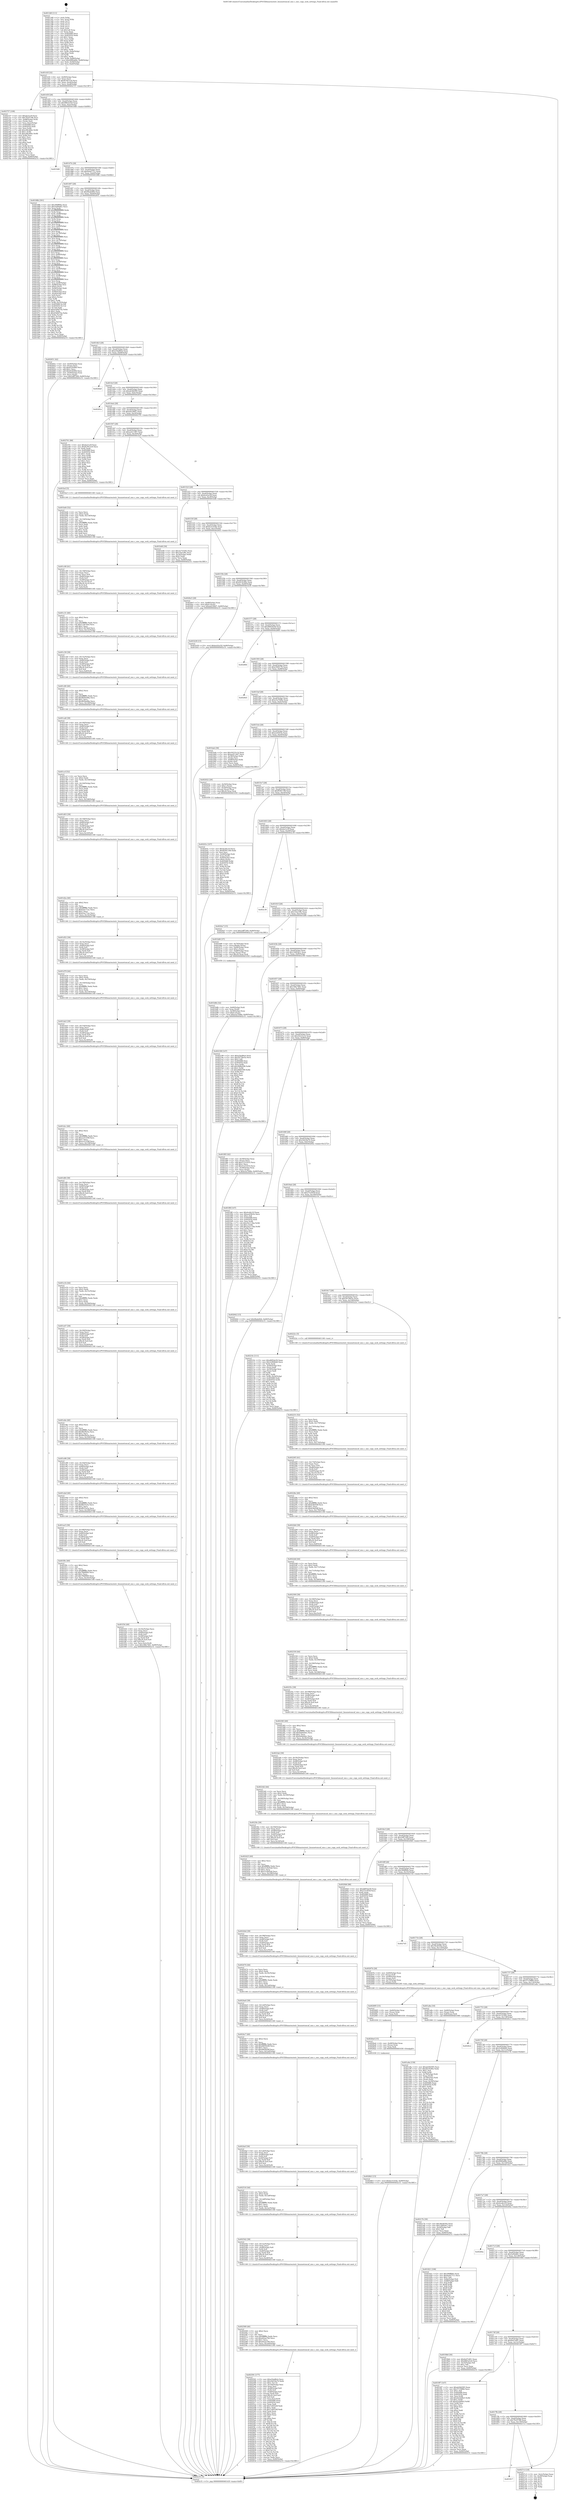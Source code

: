 digraph "0x4013d0" {
  label = "0x4013d0 (/mnt/c/Users/mathe/Desktop/tcc/POCII/binaries/extr_linuxnetsmcaf_smc.c_smc_copy_sock_settings_Final-ollvm.out::main(0))"
  labelloc = "t"
  node[shape=record]

  Entry [label="",width=0.3,height=0.3,shape=circle,fillcolor=black,style=filled]
  "0x40143f" [label="{
     0x40143f [32]\l
     | [instrs]\l
     &nbsp;&nbsp;0x40143f \<+6\>: mov -0x90(%rbp),%eax\l
     &nbsp;&nbsp;0x401445 \<+2\>: mov %eax,%ecx\l
     &nbsp;&nbsp;0x401447 \<+6\>: sub $0x8c5612c9,%ecx\l
     &nbsp;&nbsp;0x40144d \<+6\>: mov %eax,-0xa4(%rbp)\l
     &nbsp;&nbsp;0x401453 \<+6\>: mov %ecx,-0xa8(%rbp)\l
     &nbsp;&nbsp;0x401459 \<+6\>: je 0000000000402757 \<main+0x1387\>\l
  }"]
  "0x402757" [label="{
     0x402757 [108]\l
     | [instrs]\l
     &nbsp;&nbsp;0x402757 \<+5\>: mov $0xda21e5f,%eax\l
     &nbsp;&nbsp;0x40275c \<+5\>: mov $0x76cf57d8,%ecx\l
     &nbsp;&nbsp;0x402761 \<+7\>: mov -0x88(%rbp),%rdx\l
     &nbsp;&nbsp;0x402768 \<+2\>: mov (%rdx),%esi\l
     &nbsp;&nbsp;0x40276a \<+3\>: mov %esi,-0x2c(%rbp)\l
     &nbsp;&nbsp;0x40276d \<+7\>: mov 0x405068,%esi\l
     &nbsp;&nbsp;0x402774 \<+7\>: mov 0x405054,%edi\l
     &nbsp;&nbsp;0x40277b \<+3\>: mov %esi,%r8d\l
     &nbsp;&nbsp;0x40277e \<+7\>: add $0xc08cd6dc,%r8d\l
     &nbsp;&nbsp;0x402785 \<+4\>: sub $0x1,%r8d\l
     &nbsp;&nbsp;0x402789 \<+7\>: sub $0xc08cd6dc,%r8d\l
     &nbsp;&nbsp;0x402790 \<+4\>: imul %r8d,%esi\l
     &nbsp;&nbsp;0x402794 \<+3\>: and $0x1,%esi\l
     &nbsp;&nbsp;0x402797 \<+3\>: cmp $0x0,%esi\l
     &nbsp;&nbsp;0x40279a \<+4\>: sete %r9b\l
     &nbsp;&nbsp;0x40279e \<+3\>: cmp $0xa,%edi\l
     &nbsp;&nbsp;0x4027a1 \<+4\>: setl %r10b\l
     &nbsp;&nbsp;0x4027a5 \<+3\>: mov %r9b,%r11b\l
     &nbsp;&nbsp;0x4027a8 \<+3\>: and %r10b,%r11b\l
     &nbsp;&nbsp;0x4027ab \<+3\>: xor %r10b,%r9b\l
     &nbsp;&nbsp;0x4027ae \<+3\>: or %r9b,%r11b\l
     &nbsp;&nbsp;0x4027b1 \<+4\>: test $0x1,%r11b\l
     &nbsp;&nbsp;0x4027b5 \<+3\>: cmovne %ecx,%eax\l
     &nbsp;&nbsp;0x4027b8 \<+6\>: mov %eax,-0x90(%rbp)\l
     &nbsp;&nbsp;0x4027be \<+5\>: jmp 0000000000402c51 \<main+0x1881\>\l
  }"]
  "0x40145f" [label="{
     0x40145f [28]\l
     | [instrs]\l
     &nbsp;&nbsp;0x40145f \<+5\>: jmp 0000000000401464 \<main+0x94\>\l
     &nbsp;&nbsp;0x401464 \<+6\>: mov -0xa4(%rbp),%eax\l
     &nbsp;&nbsp;0x40146a \<+5\>: sub $0x9863a5c6,%eax\l
     &nbsp;&nbsp;0x40146f \<+6\>: mov %eax,-0xac(%rbp)\l
     &nbsp;&nbsp;0x401475 \<+6\>: je 00000000004019d6 \<main+0x606\>\l
  }"]
  Exit [label="",width=0.3,height=0.3,shape=circle,fillcolor=black,style=filled,peripheries=2]
  "0x4019d6" [label="{
     0x4019d6\l
  }", style=dashed]
  "0x40147b" [label="{
     0x40147b [28]\l
     | [instrs]\l
     &nbsp;&nbsp;0x40147b \<+5\>: jmp 0000000000401480 \<main+0xb0\>\l
     &nbsp;&nbsp;0x401480 \<+6\>: mov -0xa4(%rbp),%eax\l
     &nbsp;&nbsp;0x401486 \<+5\>: sub $0x9a4477c1,%eax\l
     &nbsp;&nbsp;0x40148b \<+6\>: mov %eax,-0xb0(%rbp)\l
     &nbsp;&nbsp;0x401491 \<+6\>: je 000000000040188b \<main+0x4bb\>\l
  }"]
  "0x401817" [label="{
     0x401817\l
  }", style=dashed]
  "0x40188b" [label="{
     0x40188b [301]\l
     | [instrs]\l
     &nbsp;&nbsp;0x40188b \<+5\>: mov $0x366ff06a,%eax\l
     &nbsp;&nbsp;0x401890 \<+5\>: mov $0x5ef04db1,%ecx\l
     &nbsp;&nbsp;0x401895 \<+3\>: mov %rsp,%rdx\l
     &nbsp;&nbsp;0x401898 \<+4\>: add $0xfffffffffffffff0,%rdx\l
     &nbsp;&nbsp;0x40189c \<+3\>: mov %rdx,%rsp\l
     &nbsp;&nbsp;0x40189f \<+7\>: mov %rdx,-0x88(%rbp)\l
     &nbsp;&nbsp;0x4018a6 \<+3\>: mov %rsp,%rdx\l
     &nbsp;&nbsp;0x4018a9 \<+4\>: add $0xfffffffffffffff0,%rdx\l
     &nbsp;&nbsp;0x4018ad \<+3\>: mov %rdx,%rsp\l
     &nbsp;&nbsp;0x4018b0 \<+3\>: mov %rsp,%rsi\l
     &nbsp;&nbsp;0x4018b3 \<+4\>: add $0xfffffffffffffff0,%rsi\l
     &nbsp;&nbsp;0x4018b7 \<+3\>: mov %rsi,%rsp\l
     &nbsp;&nbsp;0x4018ba \<+4\>: mov %rsi,-0x80(%rbp)\l
     &nbsp;&nbsp;0x4018be \<+3\>: mov %rsp,%rsi\l
     &nbsp;&nbsp;0x4018c1 \<+4\>: add $0xfffffffffffffff0,%rsi\l
     &nbsp;&nbsp;0x4018c5 \<+3\>: mov %rsi,%rsp\l
     &nbsp;&nbsp;0x4018c8 \<+4\>: mov %rsi,-0x78(%rbp)\l
     &nbsp;&nbsp;0x4018cc \<+3\>: mov %rsp,%rsi\l
     &nbsp;&nbsp;0x4018cf \<+4\>: add $0xfffffffffffffff0,%rsi\l
     &nbsp;&nbsp;0x4018d3 \<+3\>: mov %rsi,%rsp\l
     &nbsp;&nbsp;0x4018d6 \<+4\>: mov %rsi,-0x70(%rbp)\l
     &nbsp;&nbsp;0x4018da \<+3\>: mov %rsp,%rsi\l
     &nbsp;&nbsp;0x4018dd \<+4\>: add $0xfffffffffffffff0,%rsi\l
     &nbsp;&nbsp;0x4018e1 \<+3\>: mov %rsi,%rsp\l
     &nbsp;&nbsp;0x4018e4 \<+4\>: mov %rsi,-0x68(%rbp)\l
     &nbsp;&nbsp;0x4018e8 \<+3\>: mov %rsp,%rsi\l
     &nbsp;&nbsp;0x4018eb \<+4\>: add $0xfffffffffffffff0,%rsi\l
     &nbsp;&nbsp;0x4018ef \<+3\>: mov %rsi,%rsp\l
     &nbsp;&nbsp;0x4018f2 \<+4\>: mov %rsi,-0x60(%rbp)\l
     &nbsp;&nbsp;0x4018f6 \<+3\>: mov %rsp,%rsi\l
     &nbsp;&nbsp;0x4018f9 \<+4\>: add $0xfffffffffffffff0,%rsi\l
     &nbsp;&nbsp;0x4018fd \<+3\>: mov %rsi,%rsp\l
     &nbsp;&nbsp;0x401900 \<+4\>: mov %rsi,-0x58(%rbp)\l
     &nbsp;&nbsp;0x401904 \<+3\>: mov %rsp,%rsi\l
     &nbsp;&nbsp;0x401907 \<+4\>: add $0xfffffffffffffff0,%rsi\l
     &nbsp;&nbsp;0x40190b \<+3\>: mov %rsi,%rsp\l
     &nbsp;&nbsp;0x40190e \<+4\>: mov %rsi,-0x50(%rbp)\l
     &nbsp;&nbsp;0x401912 \<+3\>: mov %rsp,%rsi\l
     &nbsp;&nbsp;0x401915 \<+4\>: add $0xfffffffffffffff0,%rsi\l
     &nbsp;&nbsp;0x401919 \<+3\>: mov %rsi,%rsp\l
     &nbsp;&nbsp;0x40191c \<+4\>: mov %rsi,-0x48(%rbp)\l
     &nbsp;&nbsp;0x401920 \<+3\>: mov %rsp,%rsi\l
     &nbsp;&nbsp;0x401923 \<+4\>: add $0xfffffffffffffff0,%rsi\l
     &nbsp;&nbsp;0x401927 \<+3\>: mov %rsi,%rsp\l
     &nbsp;&nbsp;0x40192a \<+4\>: mov %rsi,-0x40(%rbp)\l
     &nbsp;&nbsp;0x40192e \<+7\>: mov -0x88(%rbp),%rsi\l
     &nbsp;&nbsp;0x401935 \<+6\>: movl $0x0,(%rsi)\l
     &nbsp;&nbsp;0x40193b \<+6\>: mov -0x94(%rbp),%edi\l
     &nbsp;&nbsp;0x401941 \<+2\>: mov %edi,(%rdx)\l
     &nbsp;&nbsp;0x401943 \<+4\>: mov -0x80(%rbp),%rsi\l
     &nbsp;&nbsp;0x401947 \<+7\>: mov -0xa0(%rbp),%r8\l
     &nbsp;&nbsp;0x40194e \<+3\>: mov %r8,(%rsi)\l
     &nbsp;&nbsp;0x401951 \<+3\>: cmpl $0x2,(%rdx)\l
     &nbsp;&nbsp;0x401954 \<+4\>: setne %r9b\l
     &nbsp;&nbsp;0x401958 \<+4\>: and $0x1,%r9b\l
     &nbsp;&nbsp;0x40195c \<+4\>: mov %r9b,-0x35(%rbp)\l
     &nbsp;&nbsp;0x401960 \<+8\>: mov 0x405068,%r10d\l
     &nbsp;&nbsp;0x401968 \<+8\>: mov 0x405054,%r11d\l
     &nbsp;&nbsp;0x401970 \<+3\>: mov %r10d,%ebx\l
     &nbsp;&nbsp;0x401973 \<+6\>: add $0xd3d0d74a,%ebx\l
     &nbsp;&nbsp;0x401979 \<+3\>: sub $0x1,%ebx\l
     &nbsp;&nbsp;0x40197c \<+6\>: sub $0xd3d0d74a,%ebx\l
     &nbsp;&nbsp;0x401982 \<+4\>: imul %ebx,%r10d\l
     &nbsp;&nbsp;0x401986 \<+4\>: and $0x1,%r10d\l
     &nbsp;&nbsp;0x40198a \<+4\>: cmp $0x0,%r10d\l
     &nbsp;&nbsp;0x40198e \<+4\>: sete %r9b\l
     &nbsp;&nbsp;0x401992 \<+4\>: cmp $0xa,%r11d\l
     &nbsp;&nbsp;0x401996 \<+4\>: setl %r14b\l
     &nbsp;&nbsp;0x40199a \<+3\>: mov %r9b,%r15b\l
     &nbsp;&nbsp;0x40199d \<+3\>: and %r14b,%r15b\l
     &nbsp;&nbsp;0x4019a0 \<+3\>: xor %r14b,%r9b\l
     &nbsp;&nbsp;0x4019a3 \<+3\>: or %r9b,%r15b\l
     &nbsp;&nbsp;0x4019a6 \<+4\>: test $0x1,%r15b\l
     &nbsp;&nbsp;0x4019aa \<+3\>: cmovne %ecx,%eax\l
     &nbsp;&nbsp;0x4019ad \<+6\>: mov %eax,-0x90(%rbp)\l
     &nbsp;&nbsp;0x4019b3 \<+5\>: jmp 0000000000402c51 \<main+0x1881\>\l
  }"]
  "0x401497" [label="{
     0x401497 [28]\l
     | [instrs]\l
     &nbsp;&nbsp;0x401497 \<+5\>: jmp 000000000040149c \<main+0xcc\>\l
     &nbsp;&nbsp;0x40149c \<+6\>: mov -0xa4(%rbp),%eax\l
     &nbsp;&nbsp;0x4014a2 \<+5\>: sub $0x9fade844,%eax\l
     &nbsp;&nbsp;0x4014a7 \<+6\>: mov %eax,-0xb4(%rbp)\l
     &nbsp;&nbsp;0x4014ad \<+6\>: je 0000000000402651 \<main+0x1281\>\l
  }"]
  "0x4027c3" [label="{
     0x4027c3 [18]\l
     | [instrs]\l
     &nbsp;&nbsp;0x4027c3 \<+3\>: mov -0x2c(%rbp),%eax\l
     &nbsp;&nbsp;0x4027c6 \<+4\>: lea -0x28(%rbp),%rsp\l
     &nbsp;&nbsp;0x4027ca \<+1\>: pop %rbx\l
     &nbsp;&nbsp;0x4027cb \<+2\>: pop %r12\l
     &nbsp;&nbsp;0x4027cd \<+2\>: pop %r13\l
     &nbsp;&nbsp;0x4027cf \<+2\>: pop %r14\l
     &nbsp;&nbsp;0x4027d1 \<+2\>: pop %r15\l
     &nbsp;&nbsp;0x4027d3 \<+1\>: pop %rbp\l
     &nbsp;&nbsp;0x4027d4 \<+1\>: ret\l
  }"]
  "0x402651" [label="{
     0x402651 [42]\l
     | [instrs]\l
     &nbsp;&nbsp;0x402651 \<+4\>: mov -0x40(%rbp),%rax\l
     &nbsp;&nbsp;0x402655 \<+2\>: mov (%rax),%ecx\l
     &nbsp;&nbsp;0x402657 \<+6\>: sub $0x819299d,%ecx\l
     &nbsp;&nbsp;0x40265d \<+3\>: add $0x1,%ecx\l
     &nbsp;&nbsp;0x402660 \<+6\>: add $0x819299d,%ecx\l
     &nbsp;&nbsp;0x402666 \<+4\>: mov -0x40(%rbp),%rax\l
     &nbsp;&nbsp;0x40266a \<+2\>: mov %ecx,(%rax)\l
     &nbsp;&nbsp;0x40266c \<+10\>: movl $0x2dff7269,-0x90(%rbp)\l
     &nbsp;&nbsp;0x402676 \<+5\>: jmp 0000000000402c51 \<main+0x1881\>\l
  }"]
  "0x4014b3" [label="{
     0x4014b3 [28]\l
     | [instrs]\l
     &nbsp;&nbsp;0x4014b3 \<+5\>: jmp 00000000004014b8 \<main+0xe8\>\l
     &nbsp;&nbsp;0x4014b8 \<+6\>: mov -0xa4(%rbp),%eax\l
     &nbsp;&nbsp;0x4014be \<+5\>: sub $0xa54a86cb,%eax\l
     &nbsp;&nbsp;0x4014c3 \<+6\>: mov %eax,-0xb8(%rbp)\l
     &nbsp;&nbsp;0x4014c9 \<+6\>: je 00000000004028a9 \<main+0x14d9\>\l
  }"]
  "0x4026b3" [label="{
     0x4026b3 [15]\l
     | [instrs]\l
     &nbsp;&nbsp;0x4026b3 \<+10\>: movl $0xbe3143de,-0x90(%rbp)\l
     &nbsp;&nbsp;0x4026bd \<+5\>: jmp 0000000000402c51 \<main+0x1881\>\l
  }"]
  "0x4028a9" [label="{
     0x4028a9\l
  }", style=dashed]
  "0x4014cf" [label="{
     0x4014cf [28]\l
     | [instrs]\l
     &nbsp;&nbsp;0x4014cf \<+5\>: jmp 00000000004014d4 \<main+0x104\>\l
     &nbsp;&nbsp;0x4014d4 \<+6\>: mov -0xa4(%rbp),%eax\l
     &nbsp;&nbsp;0x4014da \<+5\>: sub $0xab36d395,%eax\l
     &nbsp;&nbsp;0x4014df \<+6\>: mov %eax,-0xbc(%rbp)\l
     &nbsp;&nbsp;0x4014e5 \<+6\>: je 000000000040281a \<main+0x144a\>\l
  }"]
  "0x4026a4" [label="{
     0x4026a4 [15]\l
     | [instrs]\l
     &nbsp;&nbsp;0x4026a4 \<+4\>: mov -0x48(%rbp),%rax\l
     &nbsp;&nbsp;0x4026a8 \<+3\>: mov (%rax),%rax\l
     &nbsp;&nbsp;0x4026ab \<+3\>: mov %rax,%rdi\l
     &nbsp;&nbsp;0x4026ae \<+5\>: call 0000000000401030 \<free@plt\>\l
     | [calls]\l
     &nbsp;&nbsp;0x401030 \{1\} (unknown)\l
  }"]
  "0x40281a" [label="{
     0x40281a\l
  }", style=dashed]
  "0x4014eb" [label="{
     0x4014eb [28]\l
     | [instrs]\l
     &nbsp;&nbsp;0x4014eb \<+5\>: jmp 00000000004014f0 \<main+0x120\>\l
     &nbsp;&nbsp;0x4014f0 \<+6\>: mov -0xa4(%rbp),%eax\l
     &nbsp;&nbsp;0x4014f6 \<+5\>: sub $0xad234bf7,%eax\l
     &nbsp;&nbsp;0x4014fb \<+6\>: mov %eax,-0xc0(%rbp)\l
     &nbsp;&nbsp;0x401501 \<+6\>: je 0000000000402701 \<main+0x1331\>\l
  }"]
  "0x402695" [label="{
     0x402695 [15]\l
     | [instrs]\l
     &nbsp;&nbsp;0x402695 \<+4\>: mov -0x60(%rbp),%rax\l
     &nbsp;&nbsp;0x402699 \<+3\>: mov (%rax),%rax\l
     &nbsp;&nbsp;0x40269c \<+3\>: mov %rax,%rdi\l
     &nbsp;&nbsp;0x40269f \<+5\>: call 0000000000401030 \<free@plt\>\l
     | [calls]\l
     &nbsp;&nbsp;0x401030 \{1\} (unknown)\l
  }"]
  "0x402701" [label="{
     0x402701 [86]\l
     | [instrs]\l
     &nbsp;&nbsp;0x402701 \<+5\>: mov $0xda21e5f,%eax\l
     &nbsp;&nbsp;0x402706 \<+5\>: mov $0x8c5612c9,%ecx\l
     &nbsp;&nbsp;0x40270b \<+2\>: xor %edx,%edx\l
     &nbsp;&nbsp;0x40270d \<+7\>: mov 0x405068,%esi\l
     &nbsp;&nbsp;0x402714 \<+7\>: mov 0x405054,%edi\l
     &nbsp;&nbsp;0x40271b \<+3\>: sub $0x1,%edx\l
     &nbsp;&nbsp;0x40271e \<+3\>: mov %esi,%r8d\l
     &nbsp;&nbsp;0x402721 \<+3\>: add %edx,%r8d\l
     &nbsp;&nbsp;0x402724 \<+4\>: imul %r8d,%esi\l
     &nbsp;&nbsp;0x402728 \<+3\>: and $0x1,%esi\l
     &nbsp;&nbsp;0x40272b \<+3\>: cmp $0x0,%esi\l
     &nbsp;&nbsp;0x40272e \<+4\>: sete %r9b\l
     &nbsp;&nbsp;0x402732 \<+3\>: cmp $0xa,%edi\l
     &nbsp;&nbsp;0x402735 \<+4\>: setl %r10b\l
     &nbsp;&nbsp;0x402739 \<+3\>: mov %r9b,%r11b\l
     &nbsp;&nbsp;0x40273c \<+3\>: and %r10b,%r11b\l
     &nbsp;&nbsp;0x40273f \<+3\>: xor %r10b,%r9b\l
     &nbsp;&nbsp;0x402742 \<+3\>: or %r9b,%r11b\l
     &nbsp;&nbsp;0x402745 \<+4\>: test $0x1,%r11b\l
     &nbsp;&nbsp;0x402749 \<+3\>: cmovne %ecx,%eax\l
     &nbsp;&nbsp;0x40274c \<+6\>: mov %eax,-0x90(%rbp)\l
     &nbsp;&nbsp;0x402752 \<+5\>: jmp 0000000000402c51 \<main+0x1881\>\l
  }"]
  "0x401507" [label="{
     0x401507 [28]\l
     | [instrs]\l
     &nbsp;&nbsp;0x401507 \<+5\>: jmp 000000000040150c \<main+0x13c\>\l
     &nbsp;&nbsp;0x40150c \<+6\>: mov -0xa4(%rbp),%eax\l
     &nbsp;&nbsp;0x401512 \<+5\>: sub $0xae411467,%eax\l
     &nbsp;&nbsp;0x401517 \<+6\>: mov %eax,-0xc4(%rbp)\l
     &nbsp;&nbsp;0x40151d \<+6\>: je 0000000000401bcf \<main+0x7ff\>\l
  }"]
  "0x402591" [label="{
     0x402591 [177]\l
     | [instrs]\l
     &nbsp;&nbsp;0x402591 \<+5\>: mov $0xa54a86cb,%ecx\l
     &nbsp;&nbsp;0x402596 \<+5\>: mov $0x24d18a74,%edx\l
     &nbsp;&nbsp;0x40259b \<+3\>: mov $0x1,%r11b\l
     &nbsp;&nbsp;0x40259e \<+6\>: mov -0x1b0(%rbp),%esi\l
     &nbsp;&nbsp;0x4025a4 \<+3\>: imul %eax,%esi\l
     &nbsp;&nbsp;0x4025a7 \<+4\>: mov -0x48(%rbp),%r8\l
     &nbsp;&nbsp;0x4025ab \<+3\>: mov (%r8),%r8\l
     &nbsp;&nbsp;0x4025ae \<+4\>: mov -0x40(%rbp),%r9\l
     &nbsp;&nbsp;0x4025b2 \<+3\>: movslq (%r9),%r9\l
     &nbsp;&nbsp;0x4025b5 \<+4\>: imul $0x30,%r9,%r9\l
     &nbsp;&nbsp;0x4025b9 \<+3\>: add %r9,%r8\l
     &nbsp;&nbsp;0x4025bc \<+4\>: mov %esi,0x2c(%r8)\l
     &nbsp;&nbsp;0x4025c0 \<+7\>: mov 0x405068,%eax\l
     &nbsp;&nbsp;0x4025c7 \<+7\>: mov 0x405054,%esi\l
     &nbsp;&nbsp;0x4025ce \<+2\>: mov %eax,%edi\l
     &nbsp;&nbsp;0x4025d0 \<+6\>: add $0x7c84524f,%edi\l
     &nbsp;&nbsp;0x4025d6 \<+3\>: sub $0x1,%edi\l
     &nbsp;&nbsp;0x4025d9 \<+6\>: sub $0x7c84524f,%edi\l
     &nbsp;&nbsp;0x4025df \<+3\>: imul %edi,%eax\l
     &nbsp;&nbsp;0x4025e2 \<+3\>: and $0x1,%eax\l
     &nbsp;&nbsp;0x4025e5 \<+3\>: cmp $0x0,%eax\l
     &nbsp;&nbsp;0x4025e8 \<+3\>: sete %bl\l
     &nbsp;&nbsp;0x4025eb \<+3\>: cmp $0xa,%esi\l
     &nbsp;&nbsp;0x4025ee \<+4\>: setl %r14b\l
     &nbsp;&nbsp;0x4025f2 \<+3\>: mov %bl,%r15b\l
     &nbsp;&nbsp;0x4025f5 \<+4\>: xor $0xff,%r15b\l
     &nbsp;&nbsp;0x4025f9 \<+3\>: mov %r14b,%r12b\l
     &nbsp;&nbsp;0x4025fc \<+4\>: xor $0xff,%r12b\l
     &nbsp;&nbsp;0x402600 \<+4\>: xor $0x0,%r11b\l
     &nbsp;&nbsp;0x402604 \<+3\>: mov %r15b,%r13b\l
     &nbsp;&nbsp;0x402607 \<+4\>: and $0x0,%r13b\l
     &nbsp;&nbsp;0x40260b \<+3\>: and %r11b,%bl\l
     &nbsp;&nbsp;0x40260e \<+3\>: mov %r12b,%al\l
     &nbsp;&nbsp;0x402611 \<+2\>: and $0x0,%al\l
     &nbsp;&nbsp;0x402613 \<+3\>: and %r11b,%r14b\l
     &nbsp;&nbsp;0x402616 \<+3\>: or %bl,%r13b\l
     &nbsp;&nbsp;0x402619 \<+3\>: or %r14b,%al\l
     &nbsp;&nbsp;0x40261c \<+3\>: xor %al,%r13b\l
     &nbsp;&nbsp;0x40261f \<+3\>: or %r12b,%r15b\l
     &nbsp;&nbsp;0x402622 \<+4\>: xor $0xff,%r15b\l
     &nbsp;&nbsp;0x402626 \<+4\>: or $0x0,%r11b\l
     &nbsp;&nbsp;0x40262a \<+3\>: and %r11b,%r15b\l
     &nbsp;&nbsp;0x40262d \<+3\>: or %r15b,%r13b\l
     &nbsp;&nbsp;0x402630 \<+4\>: test $0x1,%r13b\l
     &nbsp;&nbsp;0x402634 \<+3\>: cmovne %edx,%ecx\l
     &nbsp;&nbsp;0x402637 \<+6\>: mov %ecx,-0x90(%rbp)\l
     &nbsp;&nbsp;0x40263d \<+5\>: jmp 0000000000402c51 \<main+0x1881\>\l
  }"]
  "0x401bcf" [label="{
     0x401bcf [5]\l
     | [instrs]\l
     &nbsp;&nbsp;0x401bcf \<+5\>: call 0000000000401160 \<next_i\>\l
     | [calls]\l
     &nbsp;&nbsp;0x401160 \{1\} (/mnt/c/Users/mathe/Desktop/tcc/POCII/binaries/extr_linuxnetsmcaf_smc.c_smc_copy_sock_settings_Final-ollvm.out::next_i)\l
  }"]
  "0x401523" [label="{
     0x401523 [28]\l
     | [instrs]\l
     &nbsp;&nbsp;0x401523 \<+5\>: jmp 0000000000401528 \<main+0x158\>\l
     &nbsp;&nbsp;0x401528 \<+6\>: mov -0xa4(%rbp),%eax\l
     &nbsp;&nbsp;0x40152e \<+5\>: sub $0xbcb5a32f,%eax\l
     &nbsp;&nbsp;0x401533 \<+6\>: mov %eax,-0xc8(%rbp)\l
     &nbsp;&nbsp;0x401539 \<+6\>: je 0000000000401b48 \<main+0x778\>\l
  }"]
  "0x402569" [label="{
     0x402569 [40]\l
     | [instrs]\l
     &nbsp;&nbsp;0x402569 \<+5\>: mov $0x2,%ecx\l
     &nbsp;&nbsp;0x40256e \<+1\>: cltd\l
     &nbsp;&nbsp;0x40256f \<+2\>: idiv %ecx\l
     &nbsp;&nbsp;0x402571 \<+6\>: imul $0xfffffffe,%edx,%ecx\l
     &nbsp;&nbsp;0x402577 \<+6\>: sub $0xe62aa784,%ecx\l
     &nbsp;&nbsp;0x40257d \<+3\>: add $0x1,%ecx\l
     &nbsp;&nbsp;0x402580 \<+6\>: add $0xe62aa784,%ecx\l
     &nbsp;&nbsp;0x402586 \<+6\>: mov %ecx,-0x1b0(%rbp)\l
     &nbsp;&nbsp;0x40258c \<+5\>: call 0000000000401160 \<next_i\>\l
     | [calls]\l
     &nbsp;&nbsp;0x401160 \{1\} (/mnt/c/Users/mathe/Desktop/tcc/POCII/binaries/extr_linuxnetsmcaf_smc.c_smc_copy_sock_settings_Final-ollvm.out::next_i)\l
  }"]
  "0x401b48" [label="{
     0x401b48 [30]\l
     | [instrs]\l
     &nbsp;&nbsp;0x401b48 \<+5\>: mov $0x3a725362,%eax\l
     &nbsp;&nbsp;0x401b4d \<+5\>: mov $0x10ee1f8c,%ecx\l
     &nbsp;&nbsp;0x401b52 \<+3\>: mov -0x34(%rbp),%edx\l
     &nbsp;&nbsp;0x401b55 \<+3\>: cmp $0x0,%edx\l
     &nbsp;&nbsp;0x401b58 \<+3\>: cmove %ecx,%eax\l
     &nbsp;&nbsp;0x401b5b \<+6\>: mov %eax,-0x90(%rbp)\l
     &nbsp;&nbsp;0x401b61 \<+5\>: jmp 0000000000402c51 \<main+0x1881\>\l
  }"]
  "0x40153f" [label="{
     0x40153f [28]\l
     | [instrs]\l
     &nbsp;&nbsp;0x40153f \<+5\>: jmp 0000000000401544 \<main+0x174\>\l
     &nbsp;&nbsp;0x401544 \<+6\>: mov -0xa4(%rbp),%eax\l
     &nbsp;&nbsp;0x40154a \<+5\>: sub $0xbe3143de,%eax\l
     &nbsp;&nbsp;0x40154f \<+6\>: mov %eax,-0xcc(%rbp)\l
     &nbsp;&nbsp;0x401555 \<+6\>: je 00000000004026e5 \<main+0x1315\>\l
  }"]
  "0x402542" [label="{
     0x402542 [39]\l
     | [instrs]\l
     &nbsp;&nbsp;0x402542 \<+6\>: mov -0x1ac(%rbp),%ecx\l
     &nbsp;&nbsp;0x402548 \<+3\>: imul %eax,%ecx\l
     &nbsp;&nbsp;0x40254b \<+4\>: mov -0x48(%rbp),%r8\l
     &nbsp;&nbsp;0x40254f \<+3\>: mov (%r8),%r8\l
     &nbsp;&nbsp;0x402552 \<+4\>: mov -0x40(%rbp),%r9\l
     &nbsp;&nbsp;0x402556 \<+3\>: movslq (%r9),%r9\l
     &nbsp;&nbsp;0x402559 \<+4\>: imul $0x30,%r9,%r9\l
     &nbsp;&nbsp;0x40255d \<+3\>: add %r9,%r8\l
     &nbsp;&nbsp;0x402560 \<+4\>: mov %ecx,0x28(%r8)\l
     &nbsp;&nbsp;0x402564 \<+5\>: call 0000000000401160 \<next_i\>\l
     | [calls]\l
     &nbsp;&nbsp;0x401160 \{1\} (/mnt/c/Users/mathe/Desktop/tcc/POCII/binaries/extr_linuxnetsmcaf_smc.c_smc_copy_sock_settings_Final-ollvm.out::next_i)\l
  }"]
  "0x4026e5" [label="{
     0x4026e5 [28]\l
     | [instrs]\l
     &nbsp;&nbsp;0x4026e5 \<+7\>: mov -0x88(%rbp),%rax\l
     &nbsp;&nbsp;0x4026ec \<+6\>: movl $0x0,(%rax)\l
     &nbsp;&nbsp;0x4026f2 \<+10\>: movl $0xad234bf7,-0x90(%rbp)\l
     &nbsp;&nbsp;0x4026fc \<+5\>: jmp 0000000000402c51 \<main+0x1881\>\l
  }"]
  "0x40155b" [label="{
     0x40155b [28]\l
     | [instrs]\l
     &nbsp;&nbsp;0x40155b \<+5\>: jmp 0000000000401560 \<main+0x190\>\l
     &nbsp;&nbsp;0x401560 \<+6\>: mov -0xa4(%rbp),%eax\l
     &nbsp;&nbsp;0x401566 \<+5\>: sub $0xd419c90e,%eax\l
     &nbsp;&nbsp;0x40156b \<+6\>: mov %eax,-0xd0(%rbp)\l
     &nbsp;&nbsp;0x401571 \<+6\>: je 0000000000401b39 \<main+0x769\>\l
  }"]
  "0x402516" [label="{
     0x402516 [44]\l
     | [instrs]\l
     &nbsp;&nbsp;0x402516 \<+2\>: xor %ecx,%ecx\l
     &nbsp;&nbsp;0x402518 \<+5\>: mov $0x2,%edx\l
     &nbsp;&nbsp;0x40251d \<+6\>: mov %edx,-0x1a8(%rbp)\l
     &nbsp;&nbsp;0x402523 \<+1\>: cltd\l
     &nbsp;&nbsp;0x402524 \<+6\>: mov -0x1a8(%rbp),%esi\l
     &nbsp;&nbsp;0x40252a \<+2\>: idiv %esi\l
     &nbsp;&nbsp;0x40252c \<+6\>: imul $0xfffffffe,%edx,%edx\l
     &nbsp;&nbsp;0x402532 \<+3\>: sub $0x1,%ecx\l
     &nbsp;&nbsp;0x402535 \<+2\>: sub %ecx,%edx\l
     &nbsp;&nbsp;0x402537 \<+6\>: mov %edx,-0x1ac(%rbp)\l
     &nbsp;&nbsp;0x40253d \<+5\>: call 0000000000401160 \<next_i\>\l
     | [calls]\l
     &nbsp;&nbsp;0x401160 \{1\} (/mnt/c/Users/mathe/Desktop/tcc/POCII/binaries/extr_linuxnetsmcaf_smc.c_smc_copy_sock_settings_Final-ollvm.out::next_i)\l
  }"]
  "0x401b39" [label="{
     0x401b39 [15]\l
     | [instrs]\l
     &nbsp;&nbsp;0x401b39 \<+10\>: movl $0xbcb5a32f,-0x90(%rbp)\l
     &nbsp;&nbsp;0x401b43 \<+5\>: jmp 0000000000402c51 \<main+0x1881\>\l
  }"]
  "0x401577" [label="{
     0x401577 [28]\l
     | [instrs]\l
     &nbsp;&nbsp;0x401577 \<+5\>: jmp 000000000040157c \<main+0x1ac\>\l
     &nbsp;&nbsp;0x40157c \<+6\>: mov -0xa4(%rbp),%eax\l
     &nbsp;&nbsp;0x401582 \<+5\>: sub $0xd685de59,%eax\l
     &nbsp;&nbsp;0x401587 \<+6\>: mov %eax,-0xd4(%rbp)\l
     &nbsp;&nbsp;0x40158d \<+6\>: je 0000000000402884 \<main+0x14b4\>\l
  }"]
  "0x4024ef" [label="{
     0x4024ef [39]\l
     | [instrs]\l
     &nbsp;&nbsp;0x4024ef \<+6\>: mov -0x1a4(%rbp),%ecx\l
     &nbsp;&nbsp;0x4024f5 \<+3\>: imul %eax,%ecx\l
     &nbsp;&nbsp;0x4024f8 \<+4\>: mov -0x48(%rbp),%r8\l
     &nbsp;&nbsp;0x4024fc \<+3\>: mov (%r8),%r8\l
     &nbsp;&nbsp;0x4024ff \<+4\>: mov -0x40(%rbp),%r9\l
     &nbsp;&nbsp;0x402503 \<+3\>: movslq (%r9),%r9\l
     &nbsp;&nbsp;0x402506 \<+4\>: imul $0x30,%r9,%r9\l
     &nbsp;&nbsp;0x40250a \<+3\>: add %r9,%r8\l
     &nbsp;&nbsp;0x40250d \<+4\>: mov %ecx,0x24(%r8)\l
     &nbsp;&nbsp;0x402511 \<+5\>: call 0000000000401160 \<next_i\>\l
     | [calls]\l
     &nbsp;&nbsp;0x401160 \{1\} (/mnt/c/Users/mathe/Desktop/tcc/POCII/binaries/extr_linuxnetsmcaf_smc.c_smc_copy_sock_settings_Final-ollvm.out::next_i)\l
  }"]
  "0x402884" [label="{
     0x402884\l
  }", style=dashed]
  "0x401593" [label="{
     0x401593 [28]\l
     | [instrs]\l
     &nbsp;&nbsp;0x401593 \<+5\>: jmp 0000000000401598 \<main+0x1c8\>\l
     &nbsp;&nbsp;0x401598 \<+6\>: mov -0xa4(%rbp),%eax\l
     &nbsp;&nbsp;0x40159e \<+5\>: sub $0xe56f4176,%eax\l
     &nbsp;&nbsp;0x4015a3 \<+6\>: mov %eax,-0xd8(%rbp)\l
     &nbsp;&nbsp;0x4015a9 \<+6\>: je 00000000004026d1 \<main+0x1301\>\l
  }"]
  "0x4024c7" [label="{
     0x4024c7 [40]\l
     | [instrs]\l
     &nbsp;&nbsp;0x4024c7 \<+5\>: mov $0x2,%ecx\l
     &nbsp;&nbsp;0x4024cc \<+1\>: cltd\l
     &nbsp;&nbsp;0x4024cd \<+2\>: idiv %ecx\l
     &nbsp;&nbsp;0x4024cf \<+6\>: imul $0xfffffffe,%edx,%ecx\l
     &nbsp;&nbsp;0x4024d5 \<+6\>: add $0xd493b26f,%ecx\l
     &nbsp;&nbsp;0x4024db \<+3\>: add $0x1,%ecx\l
     &nbsp;&nbsp;0x4024de \<+6\>: sub $0xd493b26f,%ecx\l
     &nbsp;&nbsp;0x4024e4 \<+6\>: mov %ecx,-0x1a4(%rbp)\l
     &nbsp;&nbsp;0x4024ea \<+5\>: call 0000000000401160 \<next_i\>\l
     | [calls]\l
     &nbsp;&nbsp;0x401160 \{1\} (/mnt/c/Users/mathe/Desktop/tcc/POCII/binaries/extr_linuxnetsmcaf_smc.c_smc_copy_sock_settings_Final-ollvm.out::next_i)\l
  }"]
  "0x4026d1" [label="{
     0x4026d1\l
  }", style=dashed]
  "0x4015af" [label="{
     0x4015af [28]\l
     | [instrs]\l
     &nbsp;&nbsp;0x4015af \<+5\>: jmp 00000000004015b4 \<main+0x1e4\>\l
     &nbsp;&nbsp;0x4015b4 \<+6\>: mov -0xa4(%rbp),%eax\l
     &nbsp;&nbsp;0x4015ba \<+5\>: sub $0xe5a70d6e,%eax\l
     &nbsp;&nbsp;0x4015bf \<+6\>: mov %eax,-0xdc(%rbp)\l
     &nbsp;&nbsp;0x4015c5 \<+6\>: je 0000000000401bab \<main+0x7db\>\l
  }"]
  "0x4024a0" [label="{
     0x4024a0 [39]\l
     | [instrs]\l
     &nbsp;&nbsp;0x4024a0 \<+6\>: mov -0x1a0(%rbp),%ecx\l
     &nbsp;&nbsp;0x4024a6 \<+3\>: imul %eax,%ecx\l
     &nbsp;&nbsp;0x4024a9 \<+4\>: mov -0x48(%rbp),%r8\l
     &nbsp;&nbsp;0x4024ad \<+3\>: mov (%r8),%r8\l
     &nbsp;&nbsp;0x4024b0 \<+4\>: mov -0x40(%rbp),%r9\l
     &nbsp;&nbsp;0x4024b4 \<+3\>: movslq (%r9),%r9\l
     &nbsp;&nbsp;0x4024b7 \<+4\>: imul $0x30,%r9,%r9\l
     &nbsp;&nbsp;0x4024bb \<+3\>: add %r9,%r8\l
     &nbsp;&nbsp;0x4024be \<+4\>: mov %ecx,0x20(%r8)\l
     &nbsp;&nbsp;0x4024c2 \<+5\>: call 0000000000401160 \<next_i\>\l
     | [calls]\l
     &nbsp;&nbsp;0x401160 \{1\} (/mnt/c/Users/mathe/Desktop/tcc/POCII/binaries/extr_linuxnetsmcaf_smc.c_smc_copy_sock_settings_Final-ollvm.out::next_i)\l
  }"]
  "0x401bab" [label="{
     0x401bab [36]\l
     | [instrs]\l
     &nbsp;&nbsp;0x401bab \<+5\>: mov $0x24223c14,%eax\l
     &nbsp;&nbsp;0x401bb0 \<+5\>: mov $0xae411467,%ecx\l
     &nbsp;&nbsp;0x401bb5 \<+4\>: mov -0x58(%rbp),%rdx\l
     &nbsp;&nbsp;0x401bb9 \<+2\>: mov (%rdx),%esi\l
     &nbsp;&nbsp;0x401bbb \<+4\>: mov -0x68(%rbp),%rdx\l
     &nbsp;&nbsp;0x401bbf \<+2\>: cmp (%rdx),%esi\l
     &nbsp;&nbsp;0x401bc1 \<+3\>: cmovl %ecx,%eax\l
     &nbsp;&nbsp;0x401bc4 \<+6\>: mov %eax,-0x90(%rbp)\l
     &nbsp;&nbsp;0x401bca \<+5\>: jmp 0000000000402c51 \<main+0x1881\>\l
  }"]
  "0x4015cb" [label="{
     0x4015cb [28]\l
     | [instrs]\l
     &nbsp;&nbsp;0x4015cb \<+5\>: jmp 00000000004015d0 \<main+0x200\>\l
     &nbsp;&nbsp;0x4015d0 \<+6\>: mov -0xa4(%rbp),%eax\l
     &nbsp;&nbsp;0x4015d6 \<+5\>: sub $0xee45fe5e,%eax\l
     &nbsp;&nbsp;0x4015db \<+6\>: mov %eax,-0xe0(%rbp)\l
     &nbsp;&nbsp;0x4015e1 \<+6\>: je 0000000000402022 \<main+0xc52\>\l
  }"]
  "0x402474" [label="{
     0x402474 [44]\l
     | [instrs]\l
     &nbsp;&nbsp;0x402474 \<+2\>: xor %ecx,%ecx\l
     &nbsp;&nbsp;0x402476 \<+5\>: mov $0x2,%edx\l
     &nbsp;&nbsp;0x40247b \<+6\>: mov %edx,-0x19c(%rbp)\l
     &nbsp;&nbsp;0x402481 \<+1\>: cltd\l
     &nbsp;&nbsp;0x402482 \<+6\>: mov -0x19c(%rbp),%esi\l
     &nbsp;&nbsp;0x402488 \<+2\>: idiv %esi\l
     &nbsp;&nbsp;0x40248a \<+6\>: imul $0xfffffffe,%edx,%edx\l
     &nbsp;&nbsp;0x402490 \<+3\>: sub $0x1,%ecx\l
     &nbsp;&nbsp;0x402493 \<+2\>: sub %ecx,%edx\l
     &nbsp;&nbsp;0x402495 \<+6\>: mov %edx,-0x1a0(%rbp)\l
     &nbsp;&nbsp;0x40249b \<+5\>: call 0000000000401160 \<next_i\>\l
     | [calls]\l
     &nbsp;&nbsp;0x401160 \{1\} (/mnt/c/Users/mathe/Desktop/tcc/POCII/binaries/extr_linuxnetsmcaf_smc.c_smc_copy_sock_settings_Final-ollvm.out::next_i)\l
  }"]
  "0x402022" [label="{
     0x402022 [26]\l
     | [instrs]\l
     &nbsp;&nbsp;0x402022 \<+4\>: mov -0x50(%rbp),%rax\l
     &nbsp;&nbsp;0x402026 \<+6\>: movl $0x1,(%rax)\l
     &nbsp;&nbsp;0x40202c \<+4\>: mov -0x50(%rbp),%rax\l
     &nbsp;&nbsp;0x402030 \<+3\>: movslq (%rax),%rax\l
     &nbsp;&nbsp;0x402033 \<+4\>: imul $0x30,%rax,%rdi\l
     &nbsp;&nbsp;0x402037 \<+5\>: call 0000000000401050 \<malloc@plt\>\l
     | [calls]\l
     &nbsp;&nbsp;0x401050 \{1\} (unknown)\l
  }"]
  "0x4015e7" [label="{
     0x4015e7 [28]\l
     | [instrs]\l
     &nbsp;&nbsp;0x4015e7 \<+5\>: jmp 00000000004015ec \<main+0x21c\>\l
     &nbsp;&nbsp;0x4015ec \<+6\>: mov -0xa4(%rbp),%eax\l
     &nbsp;&nbsp;0x4015f2 \<+5\>: sub $0xf9381108,%eax\l
     &nbsp;&nbsp;0x4015f7 \<+6\>: mov %eax,-0xe4(%rbp)\l
     &nbsp;&nbsp;0x4015fd \<+6\>: je 00000000004020a7 \<main+0xcd7\>\l
  }"]
  "0x40244d" [label="{
     0x40244d [39]\l
     | [instrs]\l
     &nbsp;&nbsp;0x40244d \<+6\>: mov -0x198(%rbp),%ecx\l
     &nbsp;&nbsp;0x402453 \<+3\>: imul %eax,%ecx\l
     &nbsp;&nbsp;0x402456 \<+4\>: mov -0x48(%rbp),%r8\l
     &nbsp;&nbsp;0x40245a \<+3\>: mov (%r8),%r8\l
     &nbsp;&nbsp;0x40245d \<+4\>: mov -0x40(%rbp),%r9\l
     &nbsp;&nbsp;0x402461 \<+3\>: movslq (%r9),%r9\l
     &nbsp;&nbsp;0x402464 \<+4\>: imul $0x30,%r9,%r9\l
     &nbsp;&nbsp;0x402468 \<+3\>: add %r9,%r8\l
     &nbsp;&nbsp;0x40246b \<+4\>: mov %ecx,0x1c(%r8)\l
     &nbsp;&nbsp;0x40246f \<+5\>: call 0000000000401160 \<next_i\>\l
     | [calls]\l
     &nbsp;&nbsp;0x401160 \{1\} (/mnt/c/Users/mathe/Desktop/tcc/POCII/binaries/extr_linuxnetsmcaf_smc.c_smc_copy_sock_settings_Final-ollvm.out::next_i)\l
  }"]
  "0x4020a7" [label="{
     0x4020a7 [15]\l
     | [instrs]\l
     &nbsp;&nbsp;0x4020a7 \<+10\>: movl $0x2dff7269,-0x90(%rbp)\l
     &nbsp;&nbsp;0x4020b1 \<+5\>: jmp 0000000000402c51 \<main+0x1881\>\l
  }"]
  "0x401603" [label="{
     0x401603 [28]\l
     | [instrs]\l
     &nbsp;&nbsp;0x401603 \<+5\>: jmp 0000000000401608 \<main+0x238\>\l
     &nbsp;&nbsp;0x401608 \<+6\>: mov -0xa4(%rbp),%eax\l
     &nbsp;&nbsp;0x40160e \<+5\>: sub $0xda21e5f,%eax\l
     &nbsp;&nbsp;0x401613 \<+6\>: mov %eax,-0xe8(%rbp)\l
     &nbsp;&nbsp;0x401619 \<+6\>: je 0000000000402c39 \<main+0x1869\>\l
  }"]
  "0x402425" [label="{
     0x402425 [40]\l
     | [instrs]\l
     &nbsp;&nbsp;0x402425 \<+5\>: mov $0x2,%ecx\l
     &nbsp;&nbsp;0x40242a \<+1\>: cltd\l
     &nbsp;&nbsp;0x40242b \<+2\>: idiv %ecx\l
     &nbsp;&nbsp;0x40242d \<+6\>: imul $0xfffffffe,%edx,%ecx\l
     &nbsp;&nbsp;0x402433 \<+6\>: add $0x312bd5a6,%ecx\l
     &nbsp;&nbsp;0x402439 \<+3\>: add $0x1,%ecx\l
     &nbsp;&nbsp;0x40243c \<+6\>: sub $0x312bd5a6,%ecx\l
     &nbsp;&nbsp;0x402442 \<+6\>: mov %ecx,-0x198(%rbp)\l
     &nbsp;&nbsp;0x402448 \<+5\>: call 0000000000401160 \<next_i\>\l
     | [calls]\l
     &nbsp;&nbsp;0x401160 \{1\} (/mnt/c/Users/mathe/Desktop/tcc/POCII/binaries/extr_linuxnetsmcaf_smc.c_smc_copy_sock_settings_Final-ollvm.out::next_i)\l
  }"]
  "0x402c39" [label="{
     0x402c39\l
  }", style=dashed]
  "0x40161f" [label="{
     0x40161f [28]\l
     | [instrs]\l
     &nbsp;&nbsp;0x40161f \<+5\>: jmp 0000000000401624 \<main+0x254\>\l
     &nbsp;&nbsp;0x401624 \<+6\>: mov -0xa4(%rbp),%eax\l
     &nbsp;&nbsp;0x40162a \<+5\>: sub $0x10ee1f8c,%eax\l
     &nbsp;&nbsp;0x40162f \<+6\>: mov %eax,-0xec(%rbp)\l
     &nbsp;&nbsp;0x401635 \<+6\>: je 0000000000401b66 \<main+0x796\>\l
  }"]
  "0x4023fe" [label="{
     0x4023fe [39]\l
     | [instrs]\l
     &nbsp;&nbsp;0x4023fe \<+6\>: mov -0x194(%rbp),%ecx\l
     &nbsp;&nbsp;0x402404 \<+3\>: imul %eax,%ecx\l
     &nbsp;&nbsp;0x402407 \<+4\>: mov -0x48(%rbp),%r8\l
     &nbsp;&nbsp;0x40240b \<+3\>: mov (%r8),%r8\l
     &nbsp;&nbsp;0x40240e \<+4\>: mov -0x40(%rbp),%r9\l
     &nbsp;&nbsp;0x402412 \<+3\>: movslq (%r9),%r9\l
     &nbsp;&nbsp;0x402415 \<+4\>: imul $0x30,%r9,%r9\l
     &nbsp;&nbsp;0x402419 \<+3\>: add %r9,%r8\l
     &nbsp;&nbsp;0x40241c \<+4\>: mov %ecx,0x18(%r8)\l
     &nbsp;&nbsp;0x402420 \<+5\>: call 0000000000401160 \<next_i\>\l
     | [calls]\l
     &nbsp;&nbsp;0x401160 \{1\} (/mnt/c/Users/mathe/Desktop/tcc/POCII/binaries/extr_linuxnetsmcaf_smc.c_smc_copy_sock_settings_Final-ollvm.out::next_i)\l
  }"]
  "0x401b66" [label="{
     0x401b66 [37]\l
     | [instrs]\l
     &nbsp;&nbsp;0x401b66 \<+4\>: mov -0x70(%rbp),%rax\l
     &nbsp;&nbsp;0x401b6a \<+7\>: movq $0x64,(%rax)\l
     &nbsp;&nbsp;0x401b71 \<+4\>: mov -0x68(%rbp),%rax\l
     &nbsp;&nbsp;0x401b75 \<+6\>: movl $0x1,(%rax)\l
     &nbsp;&nbsp;0x401b7b \<+4\>: mov -0x68(%rbp),%rax\l
     &nbsp;&nbsp;0x401b7f \<+3\>: movslq (%rax),%rax\l
     &nbsp;&nbsp;0x401b82 \<+4\>: imul $0x30,%rax,%rdi\l
     &nbsp;&nbsp;0x401b86 \<+5\>: call 0000000000401050 \<malloc@plt\>\l
     | [calls]\l
     &nbsp;&nbsp;0x401050 \{1\} (unknown)\l
  }"]
  "0x40163b" [label="{
     0x40163b [28]\l
     | [instrs]\l
     &nbsp;&nbsp;0x40163b \<+5\>: jmp 0000000000401640 \<main+0x270\>\l
     &nbsp;&nbsp;0x401640 \<+6\>: mov -0xa4(%rbp),%eax\l
     &nbsp;&nbsp;0x401646 \<+5\>: sub $0x12685dc1,%eax\l
     &nbsp;&nbsp;0x40164b \<+6\>: mov %eax,-0xf0(%rbp)\l
     &nbsp;&nbsp;0x401651 \<+6\>: je 0000000000402199 \<main+0xdc9\>\l
  }"]
  "0x4023d2" [label="{
     0x4023d2 [44]\l
     | [instrs]\l
     &nbsp;&nbsp;0x4023d2 \<+2\>: xor %ecx,%ecx\l
     &nbsp;&nbsp;0x4023d4 \<+5\>: mov $0x2,%edx\l
     &nbsp;&nbsp;0x4023d9 \<+6\>: mov %edx,-0x190(%rbp)\l
     &nbsp;&nbsp;0x4023df \<+1\>: cltd\l
     &nbsp;&nbsp;0x4023e0 \<+6\>: mov -0x190(%rbp),%esi\l
     &nbsp;&nbsp;0x4023e6 \<+2\>: idiv %esi\l
     &nbsp;&nbsp;0x4023e8 \<+6\>: imul $0xfffffffe,%edx,%edx\l
     &nbsp;&nbsp;0x4023ee \<+3\>: sub $0x1,%ecx\l
     &nbsp;&nbsp;0x4023f1 \<+2\>: sub %ecx,%edx\l
     &nbsp;&nbsp;0x4023f3 \<+6\>: mov %edx,-0x194(%rbp)\l
     &nbsp;&nbsp;0x4023f9 \<+5\>: call 0000000000401160 \<next_i\>\l
     | [calls]\l
     &nbsp;&nbsp;0x401160 \{1\} (/mnt/c/Users/mathe/Desktop/tcc/POCII/binaries/extr_linuxnetsmcaf_smc.c_smc_copy_sock_settings_Final-ollvm.out::next_i)\l
  }"]
  "0x402199" [label="{
     0x402199 [147]\l
     | [instrs]\l
     &nbsp;&nbsp;0x402199 \<+5\>: mov $0xa54a86cb,%eax\l
     &nbsp;&nbsp;0x40219e \<+5\>: mov $0x29739e5a,%ecx\l
     &nbsp;&nbsp;0x4021a3 \<+2\>: mov $0x1,%dl\l
     &nbsp;&nbsp;0x4021a5 \<+7\>: mov 0x405068,%esi\l
     &nbsp;&nbsp;0x4021ac \<+7\>: mov 0x405054,%edi\l
     &nbsp;&nbsp;0x4021b3 \<+3\>: mov %esi,%r8d\l
     &nbsp;&nbsp;0x4021b6 \<+7\>: add $0x268b43f9,%r8d\l
     &nbsp;&nbsp;0x4021bd \<+4\>: sub $0x1,%r8d\l
     &nbsp;&nbsp;0x4021c1 \<+7\>: sub $0x268b43f9,%r8d\l
     &nbsp;&nbsp;0x4021c8 \<+4\>: imul %r8d,%esi\l
     &nbsp;&nbsp;0x4021cc \<+3\>: and $0x1,%esi\l
     &nbsp;&nbsp;0x4021cf \<+3\>: cmp $0x0,%esi\l
     &nbsp;&nbsp;0x4021d2 \<+4\>: sete %r9b\l
     &nbsp;&nbsp;0x4021d6 \<+3\>: cmp $0xa,%edi\l
     &nbsp;&nbsp;0x4021d9 \<+4\>: setl %r10b\l
     &nbsp;&nbsp;0x4021dd \<+3\>: mov %r9b,%r11b\l
     &nbsp;&nbsp;0x4021e0 \<+4\>: xor $0xff,%r11b\l
     &nbsp;&nbsp;0x4021e4 \<+3\>: mov %r10b,%bl\l
     &nbsp;&nbsp;0x4021e7 \<+3\>: xor $0xff,%bl\l
     &nbsp;&nbsp;0x4021ea \<+3\>: xor $0x0,%dl\l
     &nbsp;&nbsp;0x4021ed \<+3\>: mov %r11b,%r14b\l
     &nbsp;&nbsp;0x4021f0 \<+4\>: and $0x0,%r14b\l
     &nbsp;&nbsp;0x4021f4 \<+3\>: and %dl,%r9b\l
     &nbsp;&nbsp;0x4021f7 \<+3\>: mov %bl,%r15b\l
     &nbsp;&nbsp;0x4021fa \<+4\>: and $0x0,%r15b\l
     &nbsp;&nbsp;0x4021fe \<+3\>: and %dl,%r10b\l
     &nbsp;&nbsp;0x402201 \<+3\>: or %r9b,%r14b\l
     &nbsp;&nbsp;0x402204 \<+3\>: or %r10b,%r15b\l
     &nbsp;&nbsp;0x402207 \<+3\>: xor %r15b,%r14b\l
     &nbsp;&nbsp;0x40220a \<+3\>: or %bl,%r11b\l
     &nbsp;&nbsp;0x40220d \<+4\>: xor $0xff,%r11b\l
     &nbsp;&nbsp;0x402211 \<+3\>: or $0x0,%dl\l
     &nbsp;&nbsp;0x402214 \<+3\>: and %dl,%r11b\l
     &nbsp;&nbsp;0x402217 \<+3\>: or %r11b,%r14b\l
     &nbsp;&nbsp;0x40221a \<+4\>: test $0x1,%r14b\l
     &nbsp;&nbsp;0x40221e \<+3\>: cmovne %ecx,%eax\l
     &nbsp;&nbsp;0x402221 \<+6\>: mov %eax,-0x90(%rbp)\l
     &nbsp;&nbsp;0x402227 \<+5\>: jmp 0000000000402c51 \<main+0x1881\>\l
  }"]
  "0x401657" [label="{
     0x401657 [28]\l
     | [instrs]\l
     &nbsp;&nbsp;0x401657 \<+5\>: jmp 000000000040165c \<main+0x28c\>\l
     &nbsp;&nbsp;0x40165c \<+6\>: mov -0xa4(%rbp),%eax\l
     &nbsp;&nbsp;0x401662 \<+5\>: sub $0x188e7461,%eax\l
     &nbsp;&nbsp;0x401667 \<+6\>: mov %eax,-0xf4(%rbp)\l
     &nbsp;&nbsp;0x40166d \<+6\>: je 0000000000401f65 \<main+0xb95\>\l
  }"]
  "0x4023ab" [label="{
     0x4023ab [39]\l
     | [instrs]\l
     &nbsp;&nbsp;0x4023ab \<+6\>: mov -0x18c(%rbp),%ecx\l
     &nbsp;&nbsp;0x4023b1 \<+3\>: imul %eax,%ecx\l
     &nbsp;&nbsp;0x4023b4 \<+4\>: mov -0x48(%rbp),%r8\l
     &nbsp;&nbsp;0x4023b8 \<+3\>: mov (%r8),%r8\l
     &nbsp;&nbsp;0x4023bb \<+4\>: mov -0x40(%rbp),%r9\l
     &nbsp;&nbsp;0x4023bf \<+3\>: movslq (%r9),%r9\l
     &nbsp;&nbsp;0x4023c2 \<+4\>: imul $0x30,%r9,%r9\l
     &nbsp;&nbsp;0x4023c6 \<+3\>: add %r9,%r8\l
     &nbsp;&nbsp;0x4023c9 \<+4\>: mov %ecx,0x14(%r8)\l
     &nbsp;&nbsp;0x4023cd \<+5\>: call 0000000000401160 \<next_i\>\l
     | [calls]\l
     &nbsp;&nbsp;0x401160 \{1\} (/mnt/c/Users/mathe/Desktop/tcc/POCII/binaries/extr_linuxnetsmcaf_smc.c_smc_copy_sock_settings_Final-ollvm.out::next_i)\l
  }"]
  "0x401f65" [label="{
     0x401f65 [42]\l
     | [instrs]\l
     &nbsp;&nbsp;0x401f65 \<+4\>: mov -0x58(%rbp),%rax\l
     &nbsp;&nbsp;0x401f69 \<+2\>: mov (%rax),%ecx\l
     &nbsp;&nbsp;0x401f6b \<+6\>: add $0x51231633,%ecx\l
     &nbsp;&nbsp;0x401f71 \<+3\>: add $0x1,%ecx\l
     &nbsp;&nbsp;0x401f74 \<+6\>: sub $0x51231633,%ecx\l
     &nbsp;&nbsp;0x401f7a \<+4\>: mov -0x58(%rbp),%rax\l
     &nbsp;&nbsp;0x401f7e \<+2\>: mov %ecx,(%rax)\l
     &nbsp;&nbsp;0x401f80 \<+10\>: movl $0xe5a70d6e,-0x90(%rbp)\l
     &nbsp;&nbsp;0x401f8a \<+5\>: jmp 0000000000402c51 \<main+0x1881\>\l
  }"]
  "0x401673" [label="{
     0x401673 [28]\l
     | [instrs]\l
     &nbsp;&nbsp;0x401673 \<+5\>: jmp 0000000000401678 \<main+0x2a8\>\l
     &nbsp;&nbsp;0x401678 \<+6\>: mov -0xa4(%rbp),%eax\l
     &nbsp;&nbsp;0x40167e \<+5\>: sub $0x24223c14,%eax\l
     &nbsp;&nbsp;0x401683 \<+6\>: mov %eax,-0xf8(%rbp)\l
     &nbsp;&nbsp;0x401689 \<+6\>: je 0000000000401f8f \<main+0xbbf\>\l
  }"]
  "0x402383" [label="{
     0x402383 [40]\l
     | [instrs]\l
     &nbsp;&nbsp;0x402383 \<+5\>: mov $0x2,%ecx\l
     &nbsp;&nbsp;0x402388 \<+1\>: cltd\l
     &nbsp;&nbsp;0x402389 \<+2\>: idiv %ecx\l
     &nbsp;&nbsp;0x40238b \<+6\>: imul $0xfffffffe,%edx,%ecx\l
     &nbsp;&nbsp;0x402391 \<+6\>: add $0x9a9eb4ec,%ecx\l
     &nbsp;&nbsp;0x402397 \<+3\>: add $0x1,%ecx\l
     &nbsp;&nbsp;0x40239a \<+6\>: sub $0x9a9eb4ec,%ecx\l
     &nbsp;&nbsp;0x4023a0 \<+6\>: mov %ecx,-0x18c(%rbp)\l
     &nbsp;&nbsp;0x4023a6 \<+5\>: call 0000000000401160 \<next_i\>\l
     | [calls]\l
     &nbsp;&nbsp;0x401160 \{1\} (/mnt/c/Users/mathe/Desktop/tcc/POCII/binaries/extr_linuxnetsmcaf_smc.c_smc_copy_sock_settings_Final-ollvm.out::next_i)\l
  }"]
  "0x401f8f" [label="{
     0x401f8f [147]\l
     | [instrs]\l
     &nbsp;&nbsp;0x401f8f \<+5\>: mov $0x4ce8c21f,%eax\l
     &nbsp;&nbsp;0x401f94 \<+5\>: mov $0xee45fe5e,%ecx\l
     &nbsp;&nbsp;0x401f99 \<+2\>: mov $0x1,%dl\l
     &nbsp;&nbsp;0x401f9b \<+7\>: mov 0x405068,%esi\l
     &nbsp;&nbsp;0x401fa2 \<+7\>: mov 0x405054,%edi\l
     &nbsp;&nbsp;0x401fa9 \<+3\>: mov %esi,%r8d\l
     &nbsp;&nbsp;0x401fac \<+7\>: sub $0x25e113ba,%r8d\l
     &nbsp;&nbsp;0x401fb3 \<+4\>: sub $0x1,%r8d\l
     &nbsp;&nbsp;0x401fb7 \<+7\>: add $0x25e113ba,%r8d\l
     &nbsp;&nbsp;0x401fbe \<+4\>: imul %r8d,%esi\l
     &nbsp;&nbsp;0x401fc2 \<+3\>: and $0x1,%esi\l
     &nbsp;&nbsp;0x401fc5 \<+3\>: cmp $0x0,%esi\l
     &nbsp;&nbsp;0x401fc8 \<+4\>: sete %r9b\l
     &nbsp;&nbsp;0x401fcc \<+3\>: cmp $0xa,%edi\l
     &nbsp;&nbsp;0x401fcf \<+4\>: setl %r10b\l
     &nbsp;&nbsp;0x401fd3 \<+3\>: mov %r9b,%r11b\l
     &nbsp;&nbsp;0x401fd6 \<+4\>: xor $0xff,%r11b\l
     &nbsp;&nbsp;0x401fda \<+3\>: mov %r10b,%bl\l
     &nbsp;&nbsp;0x401fdd \<+3\>: xor $0xff,%bl\l
     &nbsp;&nbsp;0x401fe0 \<+3\>: xor $0x0,%dl\l
     &nbsp;&nbsp;0x401fe3 \<+3\>: mov %r11b,%r14b\l
     &nbsp;&nbsp;0x401fe6 \<+4\>: and $0x0,%r14b\l
     &nbsp;&nbsp;0x401fea \<+3\>: and %dl,%r9b\l
     &nbsp;&nbsp;0x401fed \<+3\>: mov %bl,%r15b\l
     &nbsp;&nbsp;0x401ff0 \<+4\>: and $0x0,%r15b\l
     &nbsp;&nbsp;0x401ff4 \<+3\>: and %dl,%r10b\l
     &nbsp;&nbsp;0x401ff7 \<+3\>: or %r9b,%r14b\l
     &nbsp;&nbsp;0x401ffa \<+3\>: or %r10b,%r15b\l
     &nbsp;&nbsp;0x401ffd \<+3\>: xor %r15b,%r14b\l
     &nbsp;&nbsp;0x402000 \<+3\>: or %bl,%r11b\l
     &nbsp;&nbsp;0x402003 \<+4\>: xor $0xff,%r11b\l
     &nbsp;&nbsp;0x402007 \<+3\>: or $0x0,%dl\l
     &nbsp;&nbsp;0x40200a \<+3\>: and %dl,%r11b\l
     &nbsp;&nbsp;0x40200d \<+3\>: or %r11b,%r14b\l
     &nbsp;&nbsp;0x402010 \<+4\>: test $0x1,%r14b\l
     &nbsp;&nbsp;0x402014 \<+3\>: cmovne %ecx,%eax\l
     &nbsp;&nbsp;0x402017 \<+6\>: mov %eax,-0x90(%rbp)\l
     &nbsp;&nbsp;0x40201d \<+5\>: jmp 0000000000402c51 \<main+0x1881\>\l
  }"]
  "0x40168f" [label="{
     0x40168f [28]\l
     | [instrs]\l
     &nbsp;&nbsp;0x40168f \<+5\>: jmp 0000000000401694 \<main+0x2c4\>\l
     &nbsp;&nbsp;0x401694 \<+6\>: mov -0xa4(%rbp),%eax\l
     &nbsp;&nbsp;0x40169a \<+5\>: sub $0x24d18a74,%eax\l
     &nbsp;&nbsp;0x40169f \<+6\>: mov %eax,-0xfc(%rbp)\l
     &nbsp;&nbsp;0x4016a5 \<+6\>: je 0000000000402642 \<main+0x1272\>\l
  }"]
  "0x40235c" [label="{
     0x40235c [39]\l
     | [instrs]\l
     &nbsp;&nbsp;0x40235c \<+6\>: mov -0x188(%rbp),%ecx\l
     &nbsp;&nbsp;0x402362 \<+3\>: imul %eax,%ecx\l
     &nbsp;&nbsp;0x402365 \<+4\>: mov -0x48(%rbp),%r8\l
     &nbsp;&nbsp;0x402369 \<+3\>: mov (%r8),%r8\l
     &nbsp;&nbsp;0x40236c \<+4\>: mov -0x40(%rbp),%r9\l
     &nbsp;&nbsp;0x402370 \<+3\>: movslq (%r9),%r9\l
     &nbsp;&nbsp;0x402373 \<+4\>: imul $0x30,%r9,%r9\l
     &nbsp;&nbsp;0x402377 \<+3\>: add %r9,%r8\l
     &nbsp;&nbsp;0x40237a \<+4\>: mov %ecx,0x10(%r8)\l
     &nbsp;&nbsp;0x40237e \<+5\>: call 0000000000401160 \<next_i\>\l
     | [calls]\l
     &nbsp;&nbsp;0x401160 \{1\} (/mnt/c/Users/mathe/Desktop/tcc/POCII/binaries/extr_linuxnetsmcaf_smc.c_smc_copy_sock_settings_Final-ollvm.out::next_i)\l
  }"]
  "0x402642" [label="{
     0x402642 [15]\l
     | [instrs]\l
     &nbsp;&nbsp;0x402642 \<+10\>: movl $0x9fade844,-0x90(%rbp)\l
     &nbsp;&nbsp;0x40264c \<+5\>: jmp 0000000000402c51 \<main+0x1881\>\l
  }"]
  "0x4016ab" [label="{
     0x4016ab [28]\l
     | [instrs]\l
     &nbsp;&nbsp;0x4016ab \<+5\>: jmp 00000000004016b0 \<main+0x2e0\>\l
     &nbsp;&nbsp;0x4016b0 \<+6\>: mov -0xa4(%rbp),%eax\l
     &nbsp;&nbsp;0x4016b6 \<+5\>: sub $0x27ec955f,%eax\l
     &nbsp;&nbsp;0x4016bb \<+6\>: mov %eax,-0x100(%rbp)\l
     &nbsp;&nbsp;0x4016c1 \<+6\>: je 000000000040210c \<main+0xd3c\>\l
  }"]
  "0x402330" [label="{
     0x402330 [44]\l
     | [instrs]\l
     &nbsp;&nbsp;0x402330 \<+2\>: xor %ecx,%ecx\l
     &nbsp;&nbsp;0x402332 \<+5\>: mov $0x2,%edx\l
     &nbsp;&nbsp;0x402337 \<+6\>: mov %edx,-0x184(%rbp)\l
     &nbsp;&nbsp;0x40233d \<+1\>: cltd\l
     &nbsp;&nbsp;0x40233e \<+6\>: mov -0x184(%rbp),%esi\l
     &nbsp;&nbsp;0x402344 \<+2\>: idiv %esi\l
     &nbsp;&nbsp;0x402346 \<+6\>: imul $0xfffffffe,%edx,%edx\l
     &nbsp;&nbsp;0x40234c \<+3\>: sub $0x1,%ecx\l
     &nbsp;&nbsp;0x40234f \<+2\>: sub %ecx,%edx\l
     &nbsp;&nbsp;0x402351 \<+6\>: mov %edx,-0x188(%rbp)\l
     &nbsp;&nbsp;0x402357 \<+5\>: call 0000000000401160 \<next_i\>\l
     | [calls]\l
     &nbsp;&nbsp;0x401160 \{1\} (/mnt/c/Users/mathe/Desktop/tcc/POCII/binaries/extr_linuxnetsmcaf_smc.c_smc_copy_sock_settings_Final-ollvm.out::next_i)\l
  }"]
  "0x40210c" [label="{
     0x40210c [111]\l
     | [instrs]\l
     &nbsp;&nbsp;0x40210c \<+5\>: mov $0xd685de59,%eax\l
     &nbsp;&nbsp;0x402111 \<+5\>: mov $0x3c9946d0,%ecx\l
     &nbsp;&nbsp;0x402116 \<+2\>: xor %edx,%edx\l
     &nbsp;&nbsp;0x402118 \<+4\>: mov -0x40(%rbp),%rsi\l
     &nbsp;&nbsp;0x40211c \<+2\>: mov (%rsi),%edi\l
     &nbsp;&nbsp;0x40211e \<+4\>: mov -0x50(%rbp),%rsi\l
     &nbsp;&nbsp;0x402122 \<+2\>: cmp (%rsi),%edi\l
     &nbsp;&nbsp;0x402124 \<+4\>: setl %r8b\l
     &nbsp;&nbsp;0x402128 \<+4\>: and $0x1,%r8b\l
     &nbsp;&nbsp;0x40212c \<+4\>: mov %r8b,-0x2d(%rbp)\l
     &nbsp;&nbsp;0x402130 \<+7\>: mov 0x405068,%edi\l
     &nbsp;&nbsp;0x402137 \<+8\>: mov 0x405054,%r9d\l
     &nbsp;&nbsp;0x40213f \<+3\>: sub $0x1,%edx\l
     &nbsp;&nbsp;0x402142 \<+3\>: mov %edi,%r10d\l
     &nbsp;&nbsp;0x402145 \<+3\>: add %edx,%r10d\l
     &nbsp;&nbsp;0x402148 \<+4\>: imul %r10d,%edi\l
     &nbsp;&nbsp;0x40214c \<+3\>: and $0x1,%edi\l
     &nbsp;&nbsp;0x40214f \<+3\>: cmp $0x0,%edi\l
     &nbsp;&nbsp;0x402152 \<+4\>: sete %r8b\l
     &nbsp;&nbsp;0x402156 \<+4\>: cmp $0xa,%r9d\l
     &nbsp;&nbsp;0x40215a \<+4\>: setl %r11b\l
     &nbsp;&nbsp;0x40215e \<+3\>: mov %r8b,%bl\l
     &nbsp;&nbsp;0x402161 \<+3\>: and %r11b,%bl\l
     &nbsp;&nbsp;0x402164 \<+3\>: xor %r11b,%r8b\l
     &nbsp;&nbsp;0x402167 \<+3\>: or %r8b,%bl\l
     &nbsp;&nbsp;0x40216a \<+3\>: test $0x1,%bl\l
     &nbsp;&nbsp;0x40216d \<+3\>: cmovne %ecx,%eax\l
     &nbsp;&nbsp;0x402170 \<+6\>: mov %eax,-0x90(%rbp)\l
     &nbsp;&nbsp;0x402176 \<+5\>: jmp 0000000000402c51 \<main+0x1881\>\l
  }"]
  "0x4016c7" [label="{
     0x4016c7 [28]\l
     | [instrs]\l
     &nbsp;&nbsp;0x4016c7 \<+5\>: jmp 00000000004016cc \<main+0x2fc\>\l
     &nbsp;&nbsp;0x4016cc \<+6\>: mov -0xa4(%rbp),%eax\l
     &nbsp;&nbsp;0x4016d2 \<+5\>: sub $0x29739e5a,%eax\l
     &nbsp;&nbsp;0x4016d7 \<+6\>: mov %eax,-0x104(%rbp)\l
     &nbsp;&nbsp;0x4016dd \<+6\>: je 000000000040222c \<main+0xe5c\>\l
  }"]
  "0x402309" [label="{
     0x402309 [39]\l
     | [instrs]\l
     &nbsp;&nbsp;0x402309 \<+6\>: mov -0x180(%rbp),%ecx\l
     &nbsp;&nbsp;0x40230f \<+3\>: imul %eax,%ecx\l
     &nbsp;&nbsp;0x402312 \<+4\>: mov -0x48(%rbp),%r8\l
     &nbsp;&nbsp;0x402316 \<+3\>: mov (%r8),%r8\l
     &nbsp;&nbsp;0x402319 \<+4\>: mov -0x40(%rbp),%r9\l
     &nbsp;&nbsp;0x40231d \<+3\>: movslq (%r9),%r9\l
     &nbsp;&nbsp;0x402320 \<+4\>: imul $0x30,%r9,%r9\l
     &nbsp;&nbsp;0x402324 \<+3\>: add %r9,%r8\l
     &nbsp;&nbsp;0x402327 \<+4\>: mov %ecx,0xc(%r8)\l
     &nbsp;&nbsp;0x40232b \<+5\>: call 0000000000401160 \<next_i\>\l
     | [calls]\l
     &nbsp;&nbsp;0x401160 \{1\} (/mnt/c/Users/mathe/Desktop/tcc/POCII/binaries/extr_linuxnetsmcaf_smc.c_smc_copy_sock_settings_Final-ollvm.out::next_i)\l
  }"]
  "0x40222c" [label="{
     0x40222c [5]\l
     | [instrs]\l
     &nbsp;&nbsp;0x40222c \<+5\>: call 0000000000401160 \<next_i\>\l
     | [calls]\l
     &nbsp;&nbsp;0x401160 \{1\} (/mnt/c/Users/mathe/Desktop/tcc/POCII/binaries/extr_linuxnetsmcaf_smc.c_smc_copy_sock_settings_Final-ollvm.out::next_i)\l
  }"]
  "0x4016e3" [label="{
     0x4016e3 [28]\l
     | [instrs]\l
     &nbsp;&nbsp;0x4016e3 \<+5\>: jmp 00000000004016e8 \<main+0x318\>\l
     &nbsp;&nbsp;0x4016e8 \<+6\>: mov -0xa4(%rbp),%eax\l
     &nbsp;&nbsp;0x4016ee \<+5\>: sub $0x2dff7269,%eax\l
     &nbsp;&nbsp;0x4016f3 \<+6\>: mov %eax,-0x108(%rbp)\l
     &nbsp;&nbsp;0x4016f9 \<+6\>: je 00000000004020b6 \<main+0xce6\>\l
  }"]
  "0x4022dd" [label="{
     0x4022dd [44]\l
     | [instrs]\l
     &nbsp;&nbsp;0x4022dd \<+2\>: xor %ecx,%ecx\l
     &nbsp;&nbsp;0x4022df \<+5\>: mov $0x2,%edx\l
     &nbsp;&nbsp;0x4022e4 \<+6\>: mov %edx,-0x17c(%rbp)\l
     &nbsp;&nbsp;0x4022ea \<+1\>: cltd\l
     &nbsp;&nbsp;0x4022eb \<+6\>: mov -0x17c(%rbp),%esi\l
     &nbsp;&nbsp;0x4022f1 \<+2\>: idiv %esi\l
     &nbsp;&nbsp;0x4022f3 \<+6\>: imul $0xfffffffe,%edx,%edx\l
     &nbsp;&nbsp;0x4022f9 \<+3\>: sub $0x1,%ecx\l
     &nbsp;&nbsp;0x4022fc \<+2\>: sub %ecx,%edx\l
     &nbsp;&nbsp;0x4022fe \<+6\>: mov %edx,-0x180(%rbp)\l
     &nbsp;&nbsp;0x402304 \<+5\>: call 0000000000401160 \<next_i\>\l
     | [calls]\l
     &nbsp;&nbsp;0x401160 \{1\} (/mnt/c/Users/mathe/Desktop/tcc/POCII/binaries/extr_linuxnetsmcaf_smc.c_smc_copy_sock_settings_Final-ollvm.out::next_i)\l
  }"]
  "0x4020b6" [label="{
     0x4020b6 [86]\l
     | [instrs]\l
     &nbsp;&nbsp;0x4020b6 \<+5\>: mov $0xd685de59,%eax\l
     &nbsp;&nbsp;0x4020bb \<+5\>: mov $0x27ec955f,%ecx\l
     &nbsp;&nbsp;0x4020c0 \<+2\>: xor %edx,%edx\l
     &nbsp;&nbsp;0x4020c2 \<+7\>: mov 0x405068,%esi\l
     &nbsp;&nbsp;0x4020c9 \<+7\>: mov 0x405054,%edi\l
     &nbsp;&nbsp;0x4020d0 \<+3\>: sub $0x1,%edx\l
     &nbsp;&nbsp;0x4020d3 \<+3\>: mov %esi,%r8d\l
     &nbsp;&nbsp;0x4020d6 \<+3\>: add %edx,%r8d\l
     &nbsp;&nbsp;0x4020d9 \<+4\>: imul %r8d,%esi\l
     &nbsp;&nbsp;0x4020dd \<+3\>: and $0x1,%esi\l
     &nbsp;&nbsp;0x4020e0 \<+3\>: cmp $0x0,%esi\l
     &nbsp;&nbsp;0x4020e3 \<+4\>: sete %r9b\l
     &nbsp;&nbsp;0x4020e7 \<+3\>: cmp $0xa,%edi\l
     &nbsp;&nbsp;0x4020ea \<+4\>: setl %r10b\l
     &nbsp;&nbsp;0x4020ee \<+3\>: mov %r9b,%r11b\l
     &nbsp;&nbsp;0x4020f1 \<+3\>: and %r10b,%r11b\l
     &nbsp;&nbsp;0x4020f4 \<+3\>: xor %r10b,%r9b\l
     &nbsp;&nbsp;0x4020f7 \<+3\>: or %r9b,%r11b\l
     &nbsp;&nbsp;0x4020fa \<+4\>: test $0x1,%r11b\l
     &nbsp;&nbsp;0x4020fe \<+3\>: cmovne %ecx,%eax\l
     &nbsp;&nbsp;0x402101 \<+6\>: mov %eax,-0x90(%rbp)\l
     &nbsp;&nbsp;0x402107 \<+5\>: jmp 0000000000402c51 \<main+0x1881\>\l
  }"]
  "0x4016ff" [label="{
     0x4016ff [28]\l
     | [instrs]\l
     &nbsp;&nbsp;0x4016ff \<+5\>: jmp 0000000000401704 \<main+0x334\>\l
     &nbsp;&nbsp;0x401704 \<+6\>: mov -0xa4(%rbp),%eax\l
     &nbsp;&nbsp;0x40170a \<+5\>: sub $0x366ff06a,%eax\l
     &nbsp;&nbsp;0x40170f \<+6\>: mov %eax,-0x10c(%rbp)\l
     &nbsp;&nbsp;0x401715 \<+6\>: je 00000000004027d5 \<main+0x1405\>\l
  }"]
  "0x4022b6" [label="{
     0x4022b6 [39]\l
     | [instrs]\l
     &nbsp;&nbsp;0x4022b6 \<+6\>: mov -0x178(%rbp),%ecx\l
     &nbsp;&nbsp;0x4022bc \<+3\>: imul %eax,%ecx\l
     &nbsp;&nbsp;0x4022bf \<+4\>: mov -0x48(%rbp),%r8\l
     &nbsp;&nbsp;0x4022c3 \<+3\>: mov (%r8),%r8\l
     &nbsp;&nbsp;0x4022c6 \<+4\>: mov -0x40(%rbp),%r9\l
     &nbsp;&nbsp;0x4022ca \<+3\>: movslq (%r9),%r9\l
     &nbsp;&nbsp;0x4022cd \<+4\>: imul $0x30,%r9,%r9\l
     &nbsp;&nbsp;0x4022d1 \<+3\>: add %r9,%r8\l
     &nbsp;&nbsp;0x4022d4 \<+4\>: mov %ecx,0x8(%r8)\l
     &nbsp;&nbsp;0x4022d8 \<+5\>: call 0000000000401160 \<next_i\>\l
     | [calls]\l
     &nbsp;&nbsp;0x401160 \{1\} (/mnt/c/Users/mathe/Desktop/tcc/POCII/binaries/extr_linuxnetsmcaf_smc.c_smc_copy_sock_settings_Final-ollvm.out::next_i)\l
  }"]
  "0x4027d5" [label="{
     0x4027d5\l
  }", style=dashed]
  "0x40171b" [label="{
     0x40171b [28]\l
     | [instrs]\l
     &nbsp;&nbsp;0x40171b \<+5\>: jmp 0000000000401720 \<main+0x350\>\l
     &nbsp;&nbsp;0x401720 \<+6\>: mov -0xa4(%rbp),%eax\l
     &nbsp;&nbsp;0x401726 \<+5\>: sub $0x36e4030a,%eax\l
     &nbsp;&nbsp;0x40172b \<+6\>: mov %eax,-0x110(%rbp)\l
     &nbsp;&nbsp;0x401731 \<+6\>: je 000000000040267b \<main+0x12ab\>\l
  }"]
  "0x40228e" [label="{
     0x40228e [40]\l
     | [instrs]\l
     &nbsp;&nbsp;0x40228e \<+5\>: mov $0x2,%ecx\l
     &nbsp;&nbsp;0x402293 \<+1\>: cltd\l
     &nbsp;&nbsp;0x402294 \<+2\>: idiv %ecx\l
     &nbsp;&nbsp;0x402296 \<+6\>: imul $0xfffffffe,%edx,%ecx\l
     &nbsp;&nbsp;0x40229c \<+6\>: add $0xb3bd3df,%ecx\l
     &nbsp;&nbsp;0x4022a2 \<+3\>: add $0x1,%ecx\l
     &nbsp;&nbsp;0x4022a5 \<+6\>: sub $0xb3bd3df,%ecx\l
     &nbsp;&nbsp;0x4022ab \<+6\>: mov %ecx,-0x178(%rbp)\l
     &nbsp;&nbsp;0x4022b1 \<+5\>: call 0000000000401160 \<next_i\>\l
     | [calls]\l
     &nbsp;&nbsp;0x401160 \{1\} (/mnt/c/Users/mathe/Desktop/tcc/POCII/binaries/extr_linuxnetsmcaf_smc.c_smc_copy_sock_settings_Final-ollvm.out::next_i)\l
  }"]
  "0x40267b" [label="{
     0x40267b [26]\l
     | [instrs]\l
     &nbsp;&nbsp;0x40267b \<+4\>: mov -0x60(%rbp),%rax\l
     &nbsp;&nbsp;0x40267f \<+3\>: mov (%rax),%rdi\l
     &nbsp;&nbsp;0x402682 \<+4\>: mov -0x48(%rbp),%rax\l
     &nbsp;&nbsp;0x402686 \<+3\>: mov (%rax),%rsi\l
     &nbsp;&nbsp;0x402689 \<+4\>: mov -0x70(%rbp),%rax\l
     &nbsp;&nbsp;0x40268d \<+3\>: mov (%rax),%rdx\l
     &nbsp;&nbsp;0x402690 \<+5\>: call 0000000000401240 \<smc_copy_sock_settings\>\l
     | [calls]\l
     &nbsp;&nbsp;0x401240 \{1\} (/mnt/c/Users/mathe/Desktop/tcc/POCII/binaries/extr_linuxnetsmcaf_smc.c_smc_copy_sock_settings_Final-ollvm.out::smc_copy_sock_settings)\l
  }"]
  "0x401737" [label="{
     0x401737 [28]\l
     | [instrs]\l
     &nbsp;&nbsp;0x401737 \<+5\>: jmp 000000000040173c \<main+0x36c\>\l
     &nbsp;&nbsp;0x40173c \<+6\>: mov -0xa4(%rbp),%eax\l
     &nbsp;&nbsp;0x401742 \<+5\>: sub $0x37159f84,%eax\l
     &nbsp;&nbsp;0x401747 \<+6\>: mov %eax,-0x114(%rbp)\l
     &nbsp;&nbsp;0x40174d \<+6\>: je 0000000000401a8a \<main+0x6ba\>\l
  }"]
  "0x402265" [label="{
     0x402265 [41]\l
     | [instrs]\l
     &nbsp;&nbsp;0x402265 \<+6\>: mov -0x174(%rbp),%ecx\l
     &nbsp;&nbsp;0x40226b \<+3\>: imul %eax,%ecx\l
     &nbsp;&nbsp;0x40226e \<+3\>: movslq %ecx,%r8\l
     &nbsp;&nbsp;0x402271 \<+4\>: mov -0x48(%rbp),%r9\l
     &nbsp;&nbsp;0x402275 \<+3\>: mov (%r9),%r9\l
     &nbsp;&nbsp;0x402278 \<+4\>: mov -0x40(%rbp),%r10\l
     &nbsp;&nbsp;0x40227c \<+3\>: movslq (%r10),%r10\l
     &nbsp;&nbsp;0x40227f \<+4\>: imul $0x30,%r10,%r10\l
     &nbsp;&nbsp;0x402283 \<+3\>: add %r10,%r9\l
     &nbsp;&nbsp;0x402286 \<+3\>: mov %r8,(%r9)\l
     &nbsp;&nbsp;0x402289 \<+5\>: call 0000000000401160 \<next_i\>\l
     | [calls]\l
     &nbsp;&nbsp;0x401160 \{1\} (/mnt/c/Users/mathe/Desktop/tcc/POCII/binaries/extr_linuxnetsmcaf_smc.c_smc_copy_sock_settings_Final-ollvm.out::next_i)\l
  }"]
  "0x401a8a" [label="{
     0x401a8a [16]\l
     | [instrs]\l
     &nbsp;&nbsp;0x401a8a \<+4\>: mov -0x80(%rbp),%rax\l
     &nbsp;&nbsp;0x401a8e \<+3\>: mov (%rax),%rax\l
     &nbsp;&nbsp;0x401a91 \<+4\>: mov 0x8(%rax),%rdi\l
     &nbsp;&nbsp;0x401a95 \<+5\>: call 0000000000401060 \<atoi@plt\>\l
     | [calls]\l
     &nbsp;&nbsp;0x401060 \{1\} (unknown)\l
  }"]
  "0x401753" [label="{
     0x401753 [28]\l
     | [instrs]\l
     &nbsp;&nbsp;0x401753 \<+5\>: jmp 0000000000401758 \<main+0x388\>\l
     &nbsp;&nbsp;0x401758 \<+6\>: mov -0xa4(%rbp),%eax\l
     &nbsp;&nbsp;0x40175e \<+5\>: sub $0x3a725362,%eax\l
     &nbsp;&nbsp;0x401763 \<+6\>: mov %eax,-0x118(%rbp)\l
     &nbsp;&nbsp;0x401769 \<+6\>: je 00000000004026c2 \<main+0x12f2\>\l
  }"]
  "0x402231" [label="{
     0x402231 [52]\l
     | [instrs]\l
     &nbsp;&nbsp;0x402231 \<+2\>: xor %ecx,%ecx\l
     &nbsp;&nbsp;0x402233 \<+5\>: mov $0x2,%edx\l
     &nbsp;&nbsp;0x402238 \<+6\>: mov %edx,-0x170(%rbp)\l
     &nbsp;&nbsp;0x40223e \<+1\>: cltd\l
     &nbsp;&nbsp;0x40223f \<+6\>: mov -0x170(%rbp),%esi\l
     &nbsp;&nbsp;0x402245 \<+2\>: idiv %esi\l
     &nbsp;&nbsp;0x402247 \<+6\>: imul $0xfffffffe,%edx,%edx\l
     &nbsp;&nbsp;0x40224d \<+2\>: mov %ecx,%edi\l
     &nbsp;&nbsp;0x40224f \<+2\>: sub %edx,%edi\l
     &nbsp;&nbsp;0x402251 \<+2\>: mov %ecx,%edx\l
     &nbsp;&nbsp;0x402253 \<+3\>: sub $0x1,%edx\l
     &nbsp;&nbsp;0x402256 \<+2\>: add %edx,%edi\l
     &nbsp;&nbsp;0x402258 \<+2\>: sub %edi,%ecx\l
     &nbsp;&nbsp;0x40225a \<+6\>: mov %ecx,-0x174(%rbp)\l
     &nbsp;&nbsp;0x402260 \<+5\>: call 0000000000401160 \<next_i\>\l
     | [calls]\l
     &nbsp;&nbsp;0x401160 \{1\} (/mnt/c/Users/mathe/Desktop/tcc/POCII/binaries/extr_linuxnetsmcaf_smc.c_smc_copy_sock_settings_Final-ollvm.out::next_i)\l
  }"]
  "0x4026c2" [label="{
     0x4026c2\l
  }", style=dashed]
  "0x40176f" [label="{
     0x40176f [28]\l
     | [instrs]\l
     &nbsp;&nbsp;0x40176f \<+5\>: jmp 0000000000401774 \<main+0x3a4\>\l
     &nbsp;&nbsp;0x401774 \<+6\>: mov -0xa4(%rbp),%eax\l
     &nbsp;&nbsp;0x40177a \<+5\>: sub $0x3c9946d0,%eax\l
     &nbsp;&nbsp;0x40177f \<+6\>: mov %eax,-0x11c(%rbp)\l
     &nbsp;&nbsp;0x401785 \<+6\>: je 000000000040217b \<main+0xdab\>\l
  }"]
  "0x40203c" [label="{
     0x40203c [107]\l
     | [instrs]\l
     &nbsp;&nbsp;0x40203c \<+5\>: mov $0x4ce8c21f,%ecx\l
     &nbsp;&nbsp;0x402041 \<+5\>: mov $0xf9381108,%edx\l
     &nbsp;&nbsp;0x402046 \<+2\>: xor %esi,%esi\l
     &nbsp;&nbsp;0x402048 \<+4\>: mov -0x48(%rbp),%rdi\l
     &nbsp;&nbsp;0x40204c \<+3\>: mov %rax,(%rdi)\l
     &nbsp;&nbsp;0x40204f \<+4\>: mov -0x40(%rbp),%rax\l
     &nbsp;&nbsp;0x402053 \<+6\>: movl $0x0,(%rax)\l
     &nbsp;&nbsp;0x402059 \<+8\>: mov 0x405068,%r8d\l
     &nbsp;&nbsp;0x402061 \<+8\>: mov 0x405054,%r9d\l
     &nbsp;&nbsp;0x402069 \<+3\>: sub $0x1,%esi\l
     &nbsp;&nbsp;0x40206c \<+3\>: mov %r8d,%r10d\l
     &nbsp;&nbsp;0x40206f \<+3\>: add %esi,%r10d\l
     &nbsp;&nbsp;0x402072 \<+4\>: imul %r10d,%r8d\l
     &nbsp;&nbsp;0x402076 \<+4\>: and $0x1,%r8d\l
     &nbsp;&nbsp;0x40207a \<+4\>: cmp $0x0,%r8d\l
     &nbsp;&nbsp;0x40207e \<+4\>: sete %r11b\l
     &nbsp;&nbsp;0x402082 \<+4\>: cmp $0xa,%r9d\l
     &nbsp;&nbsp;0x402086 \<+3\>: setl %bl\l
     &nbsp;&nbsp;0x402089 \<+3\>: mov %r11b,%r14b\l
     &nbsp;&nbsp;0x40208c \<+3\>: and %bl,%r14b\l
     &nbsp;&nbsp;0x40208f \<+3\>: xor %bl,%r11b\l
     &nbsp;&nbsp;0x402092 \<+3\>: or %r11b,%r14b\l
     &nbsp;&nbsp;0x402095 \<+4\>: test $0x1,%r14b\l
     &nbsp;&nbsp;0x402099 \<+3\>: cmovne %edx,%ecx\l
     &nbsp;&nbsp;0x40209c \<+6\>: mov %ecx,-0x90(%rbp)\l
     &nbsp;&nbsp;0x4020a2 \<+5\>: jmp 0000000000402c51 \<main+0x1881\>\l
  }"]
  "0x40217b" [label="{
     0x40217b [30]\l
     | [instrs]\l
     &nbsp;&nbsp;0x40217b \<+5\>: mov $0x36e4030a,%eax\l
     &nbsp;&nbsp;0x402180 \<+5\>: mov $0x12685dc1,%ecx\l
     &nbsp;&nbsp;0x402185 \<+3\>: mov -0x2d(%rbp),%dl\l
     &nbsp;&nbsp;0x402188 \<+3\>: test $0x1,%dl\l
     &nbsp;&nbsp;0x40218b \<+3\>: cmovne %ecx,%eax\l
     &nbsp;&nbsp;0x40218e \<+6\>: mov %eax,-0x90(%rbp)\l
     &nbsp;&nbsp;0x402194 \<+5\>: jmp 0000000000402c51 \<main+0x1881\>\l
  }"]
  "0x40178b" [label="{
     0x40178b [28]\l
     | [instrs]\l
     &nbsp;&nbsp;0x40178b \<+5\>: jmp 0000000000401790 \<main+0x3c0\>\l
     &nbsp;&nbsp;0x401790 \<+6\>: mov -0xa4(%rbp),%eax\l
     &nbsp;&nbsp;0x401796 \<+5\>: sub $0x4980a68e,%eax\l
     &nbsp;&nbsp;0x40179b \<+6\>: mov %eax,-0x120(%rbp)\l
     &nbsp;&nbsp;0x4017a1 \<+6\>: je 0000000000401821 \<main+0x451\>\l
  }"]
  "0x401f34" [label="{
     0x401f34 [49]\l
     | [instrs]\l
     &nbsp;&nbsp;0x401f34 \<+6\>: mov -0x16c(%rbp),%ecx\l
     &nbsp;&nbsp;0x401f3a \<+3\>: imul %eax,%ecx\l
     &nbsp;&nbsp;0x401f3d \<+4\>: mov -0x60(%rbp),%r8\l
     &nbsp;&nbsp;0x401f41 \<+3\>: mov (%r8),%r8\l
     &nbsp;&nbsp;0x401f44 \<+4\>: mov -0x58(%rbp),%r9\l
     &nbsp;&nbsp;0x401f48 \<+3\>: movslq (%r9),%r9\l
     &nbsp;&nbsp;0x401f4b \<+4\>: imul $0x30,%r9,%r9\l
     &nbsp;&nbsp;0x401f4f \<+3\>: add %r9,%r8\l
     &nbsp;&nbsp;0x401f52 \<+4\>: mov %ecx,0x2c(%r8)\l
     &nbsp;&nbsp;0x401f56 \<+10\>: movl $0x188e7461,-0x90(%rbp)\l
     &nbsp;&nbsp;0x401f60 \<+5\>: jmp 0000000000402c51 \<main+0x1881\>\l
  }"]
  "0x401821" [label="{
     0x401821 [106]\l
     | [instrs]\l
     &nbsp;&nbsp;0x401821 \<+5\>: mov $0x366ff06a,%eax\l
     &nbsp;&nbsp;0x401826 \<+5\>: mov $0x9a4477c1,%ecx\l
     &nbsp;&nbsp;0x40182b \<+2\>: mov $0x1,%dl\l
     &nbsp;&nbsp;0x40182d \<+7\>: mov -0x8a(%rbp),%sil\l
     &nbsp;&nbsp;0x401834 \<+7\>: mov -0x89(%rbp),%dil\l
     &nbsp;&nbsp;0x40183b \<+3\>: mov %sil,%r8b\l
     &nbsp;&nbsp;0x40183e \<+4\>: xor $0xff,%r8b\l
     &nbsp;&nbsp;0x401842 \<+3\>: mov %dil,%r9b\l
     &nbsp;&nbsp;0x401845 \<+4\>: xor $0xff,%r9b\l
     &nbsp;&nbsp;0x401849 \<+3\>: xor $0x0,%dl\l
     &nbsp;&nbsp;0x40184c \<+3\>: mov %r8b,%r10b\l
     &nbsp;&nbsp;0x40184f \<+4\>: and $0x0,%r10b\l
     &nbsp;&nbsp;0x401853 \<+3\>: and %dl,%sil\l
     &nbsp;&nbsp;0x401856 \<+3\>: mov %r9b,%r11b\l
     &nbsp;&nbsp;0x401859 \<+4\>: and $0x0,%r11b\l
     &nbsp;&nbsp;0x40185d \<+3\>: and %dl,%dil\l
     &nbsp;&nbsp;0x401860 \<+3\>: or %sil,%r10b\l
     &nbsp;&nbsp;0x401863 \<+3\>: or %dil,%r11b\l
     &nbsp;&nbsp;0x401866 \<+3\>: xor %r11b,%r10b\l
     &nbsp;&nbsp;0x401869 \<+3\>: or %r9b,%r8b\l
     &nbsp;&nbsp;0x40186c \<+4\>: xor $0xff,%r8b\l
     &nbsp;&nbsp;0x401870 \<+3\>: or $0x0,%dl\l
     &nbsp;&nbsp;0x401873 \<+3\>: and %dl,%r8b\l
     &nbsp;&nbsp;0x401876 \<+3\>: or %r8b,%r10b\l
     &nbsp;&nbsp;0x401879 \<+4\>: test $0x1,%r10b\l
     &nbsp;&nbsp;0x40187d \<+3\>: cmovne %ecx,%eax\l
     &nbsp;&nbsp;0x401880 \<+6\>: mov %eax,-0x90(%rbp)\l
     &nbsp;&nbsp;0x401886 \<+5\>: jmp 0000000000402c51 \<main+0x1881\>\l
  }"]
  "0x4017a7" [label="{
     0x4017a7 [28]\l
     | [instrs]\l
     &nbsp;&nbsp;0x4017a7 \<+5\>: jmp 00000000004017ac \<main+0x3dc\>\l
     &nbsp;&nbsp;0x4017ac \<+6\>: mov -0xa4(%rbp),%eax\l
     &nbsp;&nbsp;0x4017b2 \<+5\>: sub $0x4ce8c21f,%eax\l
     &nbsp;&nbsp;0x4017b7 \<+6\>: mov %eax,-0x124(%rbp)\l
     &nbsp;&nbsp;0x4017bd \<+6\>: je 000000000040284a \<main+0x147a\>\l
  }"]
  "0x402c51" [label="{
     0x402c51 [5]\l
     | [instrs]\l
     &nbsp;&nbsp;0x402c51 \<+5\>: jmp 000000000040143f \<main+0x6f\>\l
  }"]
  "0x4013d0" [label="{
     0x4013d0 [111]\l
     | [instrs]\l
     &nbsp;&nbsp;0x4013d0 \<+1\>: push %rbp\l
     &nbsp;&nbsp;0x4013d1 \<+3\>: mov %rsp,%rbp\l
     &nbsp;&nbsp;0x4013d4 \<+2\>: push %r15\l
     &nbsp;&nbsp;0x4013d6 \<+2\>: push %r14\l
     &nbsp;&nbsp;0x4013d8 \<+2\>: push %r13\l
     &nbsp;&nbsp;0x4013da \<+2\>: push %r12\l
     &nbsp;&nbsp;0x4013dc \<+1\>: push %rbx\l
     &nbsp;&nbsp;0x4013dd \<+7\>: sub $0x1e8,%rsp\l
     &nbsp;&nbsp;0x4013e4 \<+2\>: xor %eax,%eax\l
     &nbsp;&nbsp;0x4013e6 \<+7\>: mov 0x405068,%ecx\l
     &nbsp;&nbsp;0x4013ed \<+7\>: mov 0x405054,%edx\l
     &nbsp;&nbsp;0x4013f4 \<+3\>: sub $0x1,%eax\l
     &nbsp;&nbsp;0x4013f7 \<+3\>: mov %ecx,%r8d\l
     &nbsp;&nbsp;0x4013fa \<+3\>: add %eax,%r8d\l
     &nbsp;&nbsp;0x4013fd \<+4\>: imul %r8d,%ecx\l
     &nbsp;&nbsp;0x401401 \<+3\>: and $0x1,%ecx\l
     &nbsp;&nbsp;0x401404 \<+3\>: cmp $0x0,%ecx\l
     &nbsp;&nbsp;0x401407 \<+4\>: sete %r9b\l
     &nbsp;&nbsp;0x40140b \<+4\>: and $0x1,%r9b\l
     &nbsp;&nbsp;0x40140f \<+7\>: mov %r9b,-0x8a(%rbp)\l
     &nbsp;&nbsp;0x401416 \<+3\>: cmp $0xa,%edx\l
     &nbsp;&nbsp;0x401419 \<+4\>: setl %r9b\l
     &nbsp;&nbsp;0x40141d \<+4\>: and $0x1,%r9b\l
     &nbsp;&nbsp;0x401421 \<+7\>: mov %r9b,-0x89(%rbp)\l
     &nbsp;&nbsp;0x401428 \<+10\>: movl $0x4980a68e,-0x90(%rbp)\l
     &nbsp;&nbsp;0x401432 \<+6\>: mov %edi,-0x94(%rbp)\l
     &nbsp;&nbsp;0x401438 \<+7\>: mov %rsi,-0xa0(%rbp)\l
  }"]
  "0x401f0c" [label="{
     0x401f0c [40]\l
     | [instrs]\l
     &nbsp;&nbsp;0x401f0c \<+5\>: mov $0x2,%ecx\l
     &nbsp;&nbsp;0x401f11 \<+1\>: cltd\l
     &nbsp;&nbsp;0x401f12 \<+2\>: idiv %ecx\l
     &nbsp;&nbsp;0x401f14 \<+6\>: imul $0xfffffffe,%edx,%ecx\l
     &nbsp;&nbsp;0x401f1a \<+6\>: sub $0x7fb6f900,%ecx\l
     &nbsp;&nbsp;0x401f20 \<+3\>: add $0x1,%ecx\l
     &nbsp;&nbsp;0x401f23 \<+6\>: add $0x7fb6f900,%ecx\l
     &nbsp;&nbsp;0x401f29 \<+6\>: mov %ecx,-0x16c(%rbp)\l
     &nbsp;&nbsp;0x401f2f \<+5\>: call 0000000000401160 \<next_i\>\l
     | [calls]\l
     &nbsp;&nbsp;0x401160 \{1\} (/mnt/c/Users/mathe/Desktop/tcc/POCII/binaries/extr_linuxnetsmcaf_smc.c_smc_copy_sock_settings_Final-ollvm.out::next_i)\l
  }"]
  "0x401ee5" [label="{
     0x401ee5 [39]\l
     | [instrs]\l
     &nbsp;&nbsp;0x401ee5 \<+6\>: mov -0x168(%rbp),%ecx\l
     &nbsp;&nbsp;0x401eeb \<+3\>: imul %eax,%ecx\l
     &nbsp;&nbsp;0x401eee \<+4\>: mov -0x60(%rbp),%r8\l
     &nbsp;&nbsp;0x401ef2 \<+3\>: mov (%r8),%r8\l
     &nbsp;&nbsp;0x401ef5 \<+4\>: mov -0x58(%rbp),%r9\l
     &nbsp;&nbsp;0x401ef9 \<+3\>: movslq (%r9),%r9\l
     &nbsp;&nbsp;0x401efc \<+4\>: imul $0x30,%r9,%r9\l
     &nbsp;&nbsp;0x401f00 \<+3\>: add %r9,%r8\l
     &nbsp;&nbsp;0x401f03 \<+4\>: mov %ecx,0x28(%r8)\l
     &nbsp;&nbsp;0x401f07 \<+5\>: call 0000000000401160 \<next_i\>\l
     | [calls]\l
     &nbsp;&nbsp;0x401160 \{1\} (/mnt/c/Users/mathe/Desktop/tcc/POCII/binaries/extr_linuxnetsmcaf_smc.c_smc_copy_sock_settings_Final-ollvm.out::next_i)\l
  }"]
  "0x40284a" [label="{
     0x40284a\l
  }", style=dashed]
  "0x4017c3" [label="{
     0x4017c3 [28]\l
     | [instrs]\l
     &nbsp;&nbsp;0x4017c3 \<+5\>: jmp 00000000004017c8 \<main+0x3f8\>\l
     &nbsp;&nbsp;0x4017c8 \<+6\>: mov -0xa4(%rbp),%eax\l
     &nbsp;&nbsp;0x4017ce \<+5\>: sub $0x5ef04db1,%eax\l
     &nbsp;&nbsp;0x4017d3 \<+6\>: mov %eax,-0x128(%rbp)\l
     &nbsp;&nbsp;0x4017d9 \<+6\>: je 00000000004019b8 \<main+0x5e8\>\l
  }"]
  "0x401ebd" [label="{
     0x401ebd [40]\l
     | [instrs]\l
     &nbsp;&nbsp;0x401ebd \<+5\>: mov $0x2,%ecx\l
     &nbsp;&nbsp;0x401ec2 \<+1\>: cltd\l
     &nbsp;&nbsp;0x401ec3 \<+2\>: idiv %ecx\l
     &nbsp;&nbsp;0x401ec5 \<+6\>: imul $0xfffffffe,%edx,%ecx\l
     &nbsp;&nbsp;0x401ecb \<+6\>: sub $0xff253a3a,%ecx\l
     &nbsp;&nbsp;0x401ed1 \<+3\>: add $0x1,%ecx\l
     &nbsp;&nbsp;0x401ed4 \<+6\>: add $0xff253a3a,%ecx\l
     &nbsp;&nbsp;0x401eda \<+6\>: mov %ecx,-0x168(%rbp)\l
     &nbsp;&nbsp;0x401ee0 \<+5\>: call 0000000000401160 \<next_i\>\l
     | [calls]\l
     &nbsp;&nbsp;0x401160 \{1\} (/mnt/c/Users/mathe/Desktop/tcc/POCII/binaries/extr_linuxnetsmcaf_smc.c_smc_copy_sock_settings_Final-ollvm.out::next_i)\l
  }"]
  "0x4019b8" [label="{
     0x4019b8 [30]\l
     | [instrs]\l
     &nbsp;&nbsp;0x4019b8 \<+5\>: mov $0x6e07ef01,%eax\l
     &nbsp;&nbsp;0x4019bd \<+5\>: mov $0x9863a5c6,%ecx\l
     &nbsp;&nbsp;0x4019c2 \<+3\>: mov -0x35(%rbp),%dl\l
     &nbsp;&nbsp;0x4019c5 \<+3\>: test $0x1,%dl\l
     &nbsp;&nbsp;0x4019c8 \<+3\>: cmovne %ecx,%eax\l
     &nbsp;&nbsp;0x4019cb \<+6\>: mov %eax,-0x90(%rbp)\l
     &nbsp;&nbsp;0x4019d1 \<+5\>: jmp 0000000000402c51 \<main+0x1881\>\l
  }"]
  "0x4017df" [label="{
     0x4017df [28]\l
     | [instrs]\l
     &nbsp;&nbsp;0x4017df \<+5\>: jmp 00000000004017e4 \<main+0x414\>\l
     &nbsp;&nbsp;0x4017e4 \<+6\>: mov -0xa4(%rbp),%eax\l
     &nbsp;&nbsp;0x4017ea \<+5\>: sub $0x6e07ef01,%eax\l
     &nbsp;&nbsp;0x4017ef \<+6\>: mov %eax,-0x12c(%rbp)\l
     &nbsp;&nbsp;0x4017f5 \<+6\>: je 00000000004019f7 \<main+0x627\>\l
  }"]
  "0x401e96" [label="{
     0x401e96 [39]\l
     | [instrs]\l
     &nbsp;&nbsp;0x401e96 \<+6\>: mov -0x164(%rbp),%ecx\l
     &nbsp;&nbsp;0x401e9c \<+3\>: imul %eax,%ecx\l
     &nbsp;&nbsp;0x401e9f \<+4\>: mov -0x60(%rbp),%r8\l
     &nbsp;&nbsp;0x401ea3 \<+3\>: mov (%r8),%r8\l
     &nbsp;&nbsp;0x401ea6 \<+4\>: mov -0x58(%rbp),%r9\l
     &nbsp;&nbsp;0x401eaa \<+3\>: movslq (%r9),%r9\l
     &nbsp;&nbsp;0x401ead \<+4\>: imul $0x30,%r9,%r9\l
     &nbsp;&nbsp;0x401eb1 \<+3\>: add %r9,%r8\l
     &nbsp;&nbsp;0x401eb4 \<+4\>: mov %ecx,0x24(%r8)\l
     &nbsp;&nbsp;0x401eb8 \<+5\>: call 0000000000401160 \<next_i\>\l
     | [calls]\l
     &nbsp;&nbsp;0x401160 \{1\} (/mnt/c/Users/mathe/Desktop/tcc/POCII/binaries/extr_linuxnetsmcaf_smc.c_smc_copy_sock_settings_Final-ollvm.out::next_i)\l
  }"]
  "0x4019f7" [label="{
     0x4019f7 [147]\l
     | [instrs]\l
     &nbsp;&nbsp;0x4019f7 \<+5\>: mov $0xab36d395,%eax\l
     &nbsp;&nbsp;0x4019fc \<+5\>: mov $0x37159f84,%ecx\l
     &nbsp;&nbsp;0x401a01 \<+2\>: mov $0x1,%dl\l
     &nbsp;&nbsp;0x401a03 \<+7\>: mov 0x405068,%esi\l
     &nbsp;&nbsp;0x401a0a \<+7\>: mov 0x405054,%edi\l
     &nbsp;&nbsp;0x401a11 \<+3\>: mov %esi,%r8d\l
     &nbsp;&nbsp;0x401a14 \<+7\>: add $0x422dd9e5,%r8d\l
     &nbsp;&nbsp;0x401a1b \<+4\>: sub $0x1,%r8d\l
     &nbsp;&nbsp;0x401a1f \<+7\>: sub $0x422dd9e5,%r8d\l
     &nbsp;&nbsp;0x401a26 \<+4\>: imul %r8d,%esi\l
     &nbsp;&nbsp;0x401a2a \<+3\>: and $0x1,%esi\l
     &nbsp;&nbsp;0x401a2d \<+3\>: cmp $0x0,%esi\l
     &nbsp;&nbsp;0x401a30 \<+4\>: sete %r9b\l
     &nbsp;&nbsp;0x401a34 \<+3\>: cmp $0xa,%edi\l
     &nbsp;&nbsp;0x401a37 \<+4\>: setl %r10b\l
     &nbsp;&nbsp;0x401a3b \<+3\>: mov %r9b,%r11b\l
     &nbsp;&nbsp;0x401a3e \<+4\>: xor $0xff,%r11b\l
     &nbsp;&nbsp;0x401a42 \<+3\>: mov %r10b,%bl\l
     &nbsp;&nbsp;0x401a45 \<+3\>: xor $0xff,%bl\l
     &nbsp;&nbsp;0x401a48 \<+3\>: xor $0x0,%dl\l
     &nbsp;&nbsp;0x401a4b \<+3\>: mov %r11b,%r14b\l
     &nbsp;&nbsp;0x401a4e \<+4\>: and $0x0,%r14b\l
     &nbsp;&nbsp;0x401a52 \<+3\>: and %dl,%r9b\l
     &nbsp;&nbsp;0x401a55 \<+3\>: mov %bl,%r15b\l
     &nbsp;&nbsp;0x401a58 \<+4\>: and $0x0,%r15b\l
     &nbsp;&nbsp;0x401a5c \<+3\>: and %dl,%r10b\l
     &nbsp;&nbsp;0x401a5f \<+3\>: or %r9b,%r14b\l
     &nbsp;&nbsp;0x401a62 \<+3\>: or %r10b,%r15b\l
     &nbsp;&nbsp;0x401a65 \<+3\>: xor %r15b,%r14b\l
     &nbsp;&nbsp;0x401a68 \<+3\>: or %bl,%r11b\l
     &nbsp;&nbsp;0x401a6b \<+4\>: xor $0xff,%r11b\l
     &nbsp;&nbsp;0x401a6f \<+3\>: or $0x0,%dl\l
     &nbsp;&nbsp;0x401a72 \<+3\>: and %dl,%r11b\l
     &nbsp;&nbsp;0x401a75 \<+3\>: or %r11b,%r14b\l
     &nbsp;&nbsp;0x401a78 \<+4\>: test $0x1,%r14b\l
     &nbsp;&nbsp;0x401a7c \<+3\>: cmovne %ecx,%eax\l
     &nbsp;&nbsp;0x401a7f \<+6\>: mov %eax,-0x90(%rbp)\l
     &nbsp;&nbsp;0x401a85 \<+5\>: jmp 0000000000402c51 \<main+0x1881\>\l
  }"]
  "0x4017fb" [label="{
     0x4017fb [28]\l
     | [instrs]\l
     &nbsp;&nbsp;0x4017fb \<+5\>: jmp 0000000000401800 \<main+0x430\>\l
     &nbsp;&nbsp;0x401800 \<+6\>: mov -0xa4(%rbp),%eax\l
     &nbsp;&nbsp;0x401806 \<+5\>: sub $0x76cf57d8,%eax\l
     &nbsp;&nbsp;0x40180b \<+6\>: mov %eax,-0x130(%rbp)\l
     &nbsp;&nbsp;0x401811 \<+6\>: je 00000000004027c3 \<main+0x13f3\>\l
  }"]
  "0x401a9a" [label="{
     0x401a9a [159]\l
     | [instrs]\l
     &nbsp;&nbsp;0x401a9a \<+5\>: mov $0xab36d395,%ecx\l
     &nbsp;&nbsp;0x401a9f \<+5\>: mov $0xd419c90e,%edx\l
     &nbsp;&nbsp;0x401aa4 \<+3\>: mov $0x1,%sil\l
     &nbsp;&nbsp;0x401aa7 \<+3\>: xor %r8d,%r8d\l
     &nbsp;&nbsp;0x401aaa \<+4\>: mov -0x78(%rbp),%rdi\l
     &nbsp;&nbsp;0x401aae \<+2\>: mov %eax,(%rdi)\l
     &nbsp;&nbsp;0x401ab0 \<+4\>: mov -0x78(%rbp),%rdi\l
     &nbsp;&nbsp;0x401ab4 \<+2\>: mov (%rdi),%eax\l
     &nbsp;&nbsp;0x401ab6 \<+3\>: mov %eax,-0x34(%rbp)\l
     &nbsp;&nbsp;0x401ab9 \<+7\>: mov 0x405068,%eax\l
     &nbsp;&nbsp;0x401ac0 \<+8\>: mov 0x405054,%r9d\l
     &nbsp;&nbsp;0x401ac8 \<+4\>: sub $0x1,%r8d\l
     &nbsp;&nbsp;0x401acc \<+3\>: mov %eax,%r10d\l
     &nbsp;&nbsp;0x401acf \<+3\>: add %r8d,%r10d\l
     &nbsp;&nbsp;0x401ad2 \<+4\>: imul %r10d,%eax\l
     &nbsp;&nbsp;0x401ad6 \<+3\>: and $0x1,%eax\l
     &nbsp;&nbsp;0x401ad9 \<+3\>: cmp $0x0,%eax\l
     &nbsp;&nbsp;0x401adc \<+4\>: sete %r11b\l
     &nbsp;&nbsp;0x401ae0 \<+4\>: cmp $0xa,%r9d\l
     &nbsp;&nbsp;0x401ae4 \<+3\>: setl %bl\l
     &nbsp;&nbsp;0x401ae7 \<+3\>: mov %r11b,%r14b\l
     &nbsp;&nbsp;0x401aea \<+4\>: xor $0xff,%r14b\l
     &nbsp;&nbsp;0x401aee \<+3\>: mov %bl,%r15b\l
     &nbsp;&nbsp;0x401af1 \<+4\>: xor $0xff,%r15b\l
     &nbsp;&nbsp;0x401af5 \<+4\>: xor $0x1,%sil\l
     &nbsp;&nbsp;0x401af9 \<+3\>: mov %r14b,%r12b\l
     &nbsp;&nbsp;0x401afc \<+4\>: and $0xff,%r12b\l
     &nbsp;&nbsp;0x401b00 \<+3\>: and %sil,%r11b\l
     &nbsp;&nbsp;0x401b03 \<+3\>: mov %r15b,%r13b\l
     &nbsp;&nbsp;0x401b06 \<+4\>: and $0xff,%r13b\l
     &nbsp;&nbsp;0x401b0a \<+3\>: and %sil,%bl\l
     &nbsp;&nbsp;0x401b0d \<+3\>: or %r11b,%r12b\l
     &nbsp;&nbsp;0x401b10 \<+3\>: or %bl,%r13b\l
     &nbsp;&nbsp;0x401b13 \<+3\>: xor %r13b,%r12b\l
     &nbsp;&nbsp;0x401b16 \<+3\>: or %r15b,%r14b\l
     &nbsp;&nbsp;0x401b19 \<+4\>: xor $0xff,%r14b\l
     &nbsp;&nbsp;0x401b1d \<+4\>: or $0x1,%sil\l
     &nbsp;&nbsp;0x401b21 \<+3\>: and %sil,%r14b\l
     &nbsp;&nbsp;0x401b24 \<+3\>: or %r14b,%r12b\l
     &nbsp;&nbsp;0x401b27 \<+4\>: test $0x1,%r12b\l
     &nbsp;&nbsp;0x401b2b \<+3\>: cmovne %edx,%ecx\l
     &nbsp;&nbsp;0x401b2e \<+6\>: mov %ecx,-0x90(%rbp)\l
     &nbsp;&nbsp;0x401b34 \<+5\>: jmp 0000000000402c51 \<main+0x1881\>\l
  }"]
  "0x401b8b" [label="{
     0x401b8b [32]\l
     | [instrs]\l
     &nbsp;&nbsp;0x401b8b \<+4\>: mov -0x60(%rbp),%rdi\l
     &nbsp;&nbsp;0x401b8f \<+3\>: mov %rax,(%rdi)\l
     &nbsp;&nbsp;0x401b92 \<+4\>: mov -0x58(%rbp),%rax\l
     &nbsp;&nbsp;0x401b96 \<+6\>: movl $0x0,(%rax)\l
     &nbsp;&nbsp;0x401b9c \<+10\>: movl $0xe5a70d6e,-0x90(%rbp)\l
     &nbsp;&nbsp;0x401ba6 \<+5\>: jmp 0000000000402c51 \<main+0x1881\>\l
  }"]
  "0x401bd4" [label="{
     0x401bd4 [52]\l
     | [instrs]\l
     &nbsp;&nbsp;0x401bd4 \<+2\>: xor %ecx,%ecx\l
     &nbsp;&nbsp;0x401bd6 \<+5\>: mov $0x2,%edx\l
     &nbsp;&nbsp;0x401bdb \<+6\>: mov %edx,-0x134(%rbp)\l
     &nbsp;&nbsp;0x401be1 \<+1\>: cltd\l
     &nbsp;&nbsp;0x401be2 \<+6\>: mov -0x134(%rbp),%esi\l
     &nbsp;&nbsp;0x401be8 \<+2\>: idiv %esi\l
     &nbsp;&nbsp;0x401bea \<+6\>: imul $0xfffffffe,%edx,%edx\l
     &nbsp;&nbsp;0x401bf0 \<+2\>: mov %ecx,%edi\l
     &nbsp;&nbsp;0x401bf2 \<+2\>: sub %edx,%edi\l
     &nbsp;&nbsp;0x401bf4 \<+2\>: mov %ecx,%edx\l
     &nbsp;&nbsp;0x401bf6 \<+3\>: sub $0x1,%edx\l
     &nbsp;&nbsp;0x401bf9 \<+2\>: add %edx,%edi\l
     &nbsp;&nbsp;0x401bfb \<+2\>: sub %edi,%ecx\l
     &nbsp;&nbsp;0x401bfd \<+6\>: mov %ecx,-0x138(%rbp)\l
     &nbsp;&nbsp;0x401c03 \<+5\>: call 0000000000401160 \<next_i\>\l
     | [calls]\l
     &nbsp;&nbsp;0x401160 \{1\} (/mnt/c/Users/mathe/Desktop/tcc/POCII/binaries/extr_linuxnetsmcaf_smc.c_smc_copy_sock_settings_Final-ollvm.out::next_i)\l
  }"]
  "0x401c08" [label="{
     0x401c08 [41]\l
     | [instrs]\l
     &nbsp;&nbsp;0x401c08 \<+6\>: mov -0x138(%rbp),%ecx\l
     &nbsp;&nbsp;0x401c0e \<+3\>: imul %eax,%ecx\l
     &nbsp;&nbsp;0x401c11 \<+3\>: movslq %ecx,%r8\l
     &nbsp;&nbsp;0x401c14 \<+4\>: mov -0x60(%rbp),%r9\l
     &nbsp;&nbsp;0x401c18 \<+3\>: mov (%r9),%r9\l
     &nbsp;&nbsp;0x401c1b \<+4\>: mov -0x58(%rbp),%r10\l
     &nbsp;&nbsp;0x401c1f \<+3\>: movslq (%r10),%r10\l
     &nbsp;&nbsp;0x401c22 \<+4\>: imul $0x30,%r10,%r10\l
     &nbsp;&nbsp;0x401c26 \<+3\>: add %r10,%r9\l
     &nbsp;&nbsp;0x401c29 \<+3\>: mov %r8,(%r9)\l
     &nbsp;&nbsp;0x401c2c \<+5\>: call 0000000000401160 \<next_i\>\l
     | [calls]\l
     &nbsp;&nbsp;0x401160 \{1\} (/mnt/c/Users/mathe/Desktop/tcc/POCII/binaries/extr_linuxnetsmcaf_smc.c_smc_copy_sock_settings_Final-ollvm.out::next_i)\l
  }"]
  "0x401c31" [label="{
     0x401c31 [40]\l
     | [instrs]\l
     &nbsp;&nbsp;0x401c31 \<+5\>: mov $0x2,%ecx\l
     &nbsp;&nbsp;0x401c36 \<+1\>: cltd\l
     &nbsp;&nbsp;0x401c37 \<+2\>: idiv %ecx\l
     &nbsp;&nbsp;0x401c39 \<+6\>: imul $0xfffffffe,%edx,%ecx\l
     &nbsp;&nbsp;0x401c3f \<+6\>: sub $0x1c3b7ded,%ecx\l
     &nbsp;&nbsp;0x401c45 \<+3\>: add $0x1,%ecx\l
     &nbsp;&nbsp;0x401c48 \<+6\>: add $0x1c3b7ded,%ecx\l
     &nbsp;&nbsp;0x401c4e \<+6\>: mov %ecx,-0x13c(%rbp)\l
     &nbsp;&nbsp;0x401c54 \<+5\>: call 0000000000401160 \<next_i\>\l
     | [calls]\l
     &nbsp;&nbsp;0x401160 \{1\} (/mnt/c/Users/mathe/Desktop/tcc/POCII/binaries/extr_linuxnetsmcaf_smc.c_smc_copy_sock_settings_Final-ollvm.out::next_i)\l
  }"]
  "0x401c59" [label="{
     0x401c59 [39]\l
     | [instrs]\l
     &nbsp;&nbsp;0x401c59 \<+6\>: mov -0x13c(%rbp),%ecx\l
     &nbsp;&nbsp;0x401c5f \<+3\>: imul %eax,%ecx\l
     &nbsp;&nbsp;0x401c62 \<+4\>: mov -0x60(%rbp),%r8\l
     &nbsp;&nbsp;0x401c66 \<+3\>: mov (%r8),%r8\l
     &nbsp;&nbsp;0x401c69 \<+4\>: mov -0x58(%rbp),%r9\l
     &nbsp;&nbsp;0x401c6d \<+3\>: movslq (%r9),%r9\l
     &nbsp;&nbsp;0x401c70 \<+4\>: imul $0x30,%r9,%r9\l
     &nbsp;&nbsp;0x401c74 \<+3\>: add %r9,%r8\l
     &nbsp;&nbsp;0x401c77 \<+4\>: mov %ecx,0x8(%r8)\l
     &nbsp;&nbsp;0x401c7b \<+5\>: call 0000000000401160 \<next_i\>\l
     | [calls]\l
     &nbsp;&nbsp;0x401160 \{1\} (/mnt/c/Users/mathe/Desktop/tcc/POCII/binaries/extr_linuxnetsmcaf_smc.c_smc_copy_sock_settings_Final-ollvm.out::next_i)\l
  }"]
  "0x401c80" [label="{
     0x401c80 [40]\l
     | [instrs]\l
     &nbsp;&nbsp;0x401c80 \<+5\>: mov $0x2,%ecx\l
     &nbsp;&nbsp;0x401c85 \<+1\>: cltd\l
     &nbsp;&nbsp;0x401c86 \<+2\>: idiv %ecx\l
     &nbsp;&nbsp;0x401c88 \<+6\>: imul $0xfffffffe,%edx,%ecx\l
     &nbsp;&nbsp;0x401c8e \<+6\>: add $0x965be68a,%ecx\l
     &nbsp;&nbsp;0x401c94 \<+3\>: add $0x1,%ecx\l
     &nbsp;&nbsp;0x401c97 \<+6\>: sub $0x965be68a,%ecx\l
     &nbsp;&nbsp;0x401c9d \<+6\>: mov %ecx,-0x140(%rbp)\l
     &nbsp;&nbsp;0x401ca3 \<+5\>: call 0000000000401160 \<next_i\>\l
     | [calls]\l
     &nbsp;&nbsp;0x401160 \{1\} (/mnt/c/Users/mathe/Desktop/tcc/POCII/binaries/extr_linuxnetsmcaf_smc.c_smc_copy_sock_settings_Final-ollvm.out::next_i)\l
  }"]
  "0x401ca8" [label="{
     0x401ca8 [39]\l
     | [instrs]\l
     &nbsp;&nbsp;0x401ca8 \<+6\>: mov -0x140(%rbp),%ecx\l
     &nbsp;&nbsp;0x401cae \<+3\>: imul %eax,%ecx\l
     &nbsp;&nbsp;0x401cb1 \<+4\>: mov -0x60(%rbp),%r8\l
     &nbsp;&nbsp;0x401cb5 \<+3\>: mov (%r8),%r8\l
     &nbsp;&nbsp;0x401cb8 \<+4\>: mov -0x58(%rbp),%r9\l
     &nbsp;&nbsp;0x401cbc \<+3\>: movslq (%r9),%r9\l
     &nbsp;&nbsp;0x401cbf \<+4\>: imul $0x30,%r9,%r9\l
     &nbsp;&nbsp;0x401cc3 \<+3\>: add %r9,%r8\l
     &nbsp;&nbsp;0x401cc6 \<+4\>: mov %ecx,0xc(%r8)\l
     &nbsp;&nbsp;0x401cca \<+5\>: call 0000000000401160 \<next_i\>\l
     | [calls]\l
     &nbsp;&nbsp;0x401160 \{1\} (/mnt/c/Users/mathe/Desktop/tcc/POCII/binaries/extr_linuxnetsmcaf_smc.c_smc_copy_sock_settings_Final-ollvm.out::next_i)\l
  }"]
  "0x401ccf" [label="{
     0x401ccf [52]\l
     | [instrs]\l
     &nbsp;&nbsp;0x401ccf \<+2\>: xor %ecx,%ecx\l
     &nbsp;&nbsp;0x401cd1 \<+5\>: mov $0x2,%edx\l
     &nbsp;&nbsp;0x401cd6 \<+6\>: mov %edx,-0x144(%rbp)\l
     &nbsp;&nbsp;0x401cdc \<+1\>: cltd\l
     &nbsp;&nbsp;0x401cdd \<+6\>: mov -0x144(%rbp),%esi\l
     &nbsp;&nbsp;0x401ce3 \<+2\>: idiv %esi\l
     &nbsp;&nbsp;0x401ce5 \<+6\>: imul $0xfffffffe,%edx,%edx\l
     &nbsp;&nbsp;0x401ceb \<+2\>: mov %ecx,%edi\l
     &nbsp;&nbsp;0x401ced \<+2\>: sub %edx,%edi\l
     &nbsp;&nbsp;0x401cef \<+2\>: mov %ecx,%edx\l
     &nbsp;&nbsp;0x401cf1 \<+3\>: sub $0x1,%edx\l
     &nbsp;&nbsp;0x401cf4 \<+2\>: add %edx,%edi\l
     &nbsp;&nbsp;0x401cf6 \<+2\>: sub %edi,%ecx\l
     &nbsp;&nbsp;0x401cf8 \<+6\>: mov %ecx,-0x148(%rbp)\l
     &nbsp;&nbsp;0x401cfe \<+5\>: call 0000000000401160 \<next_i\>\l
     | [calls]\l
     &nbsp;&nbsp;0x401160 \{1\} (/mnt/c/Users/mathe/Desktop/tcc/POCII/binaries/extr_linuxnetsmcaf_smc.c_smc_copy_sock_settings_Final-ollvm.out::next_i)\l
  }"]
  "0x401d03" [label="{
     0x401d03 [39]\l
     | [instrs]\l
     &nbsp;&nbsp;0x401d03 \<+6\>: mov -0x148(%rbp),%ecx\l
     &nbsp;&nbsp;0x401d09 \<+3\>: imul %eax,%ecx\l
     &nbsp;&nbsp;0x401d0c \<+4\>: mov -0x60(%rbp),%r8\l
     &nbsp;&nbsp;0x401d10 \<+3\>: mov (%r8),%r8\l
     &nbsp;&nbsp;0x401d13 \<+4\>: mov -0x58(%rbp),%r9\l
     &nbsp;&nbsp;0x401d17 \<+3\>: movslq (%r9),%r9\l
     &nbsp;&nbsp;0x401d1a \<+4\>: imul $0x30,%r9,%r9\l
     &nbsp;&nbsp;0x401d1e \<+3\>: add %r9,%r8\l
     &nbsp;&nbsp;0x401d21 \<+4\>: mov %ecx,0x10(%r8)\l
     &nbsp;&nbsp;0x401d25 \<+5\>: call 0000000000401160 \<next_i\>\l
     | [calls]\l
     &nbsp;&nbsp;0x401160 \{1\} (/mnt/c/Users/mathe/Desktop/tcc/POCII/binaries/extr_linuxnetsmcaf_smc.c_smc_copy_sock_settings_Final-ollvm.out::next_i)\l
  }"]
  "0x401d2a" [label="{
     0x401d2a [40]\l
     | [instrs]\l
     &nbsp;&nbsp;0x401d2a \<+5\>: mov $0x2,%ecx\l
     &nbsp;&nbsp;0x401d2f \<+1\>: cltd\l
     &nbsp;&nbsp;0x401d30 \<+2\>: idiv %ecx\l
     &nbsp;&nbsp;0x401d32 \<+6\>: imul $0xfffffffe,%edx,%ecx\l
     &nbsp;&nbsp;0x401d38 \<+6\>: sub $0xb3ec71ac,%ecx\l
     &nbsp;&nbsp;0x401d3e \<+3\>: add $0x1,%ecx\l
     &nbsp;&nbsp;0x401d41 \<+6\>: add $0xb3ec71ac,%ecx\l
     &nbsp;&nbsp;0x401d47 \<+6\>: mov %ecx,-0x14c(%rbp)\l
     &nbsp;&nbsp;0x401d4d \<+5\>: call 0000000000401160 \<next_i\>\l
     | [calls]\l
     &nbsp;&nbsp;0x401160 \{1\} (/mnt/c/Users/mathe/Desktop/tcc/POCII/binaries/extr_linuxnetsmcaf_smc.c_smc_copy_sock_settings_Final-ollvm.out::next_i)\l
  }"]
  "0x401d52" [label="{
     0x401d52 [39]\l
     | [instrs]\l
     &nbsp;&nbsp;0x401d52 \<+6\>: mov -0x14c(%rbp),%ecx\l
     &nbsp;&nbsp;0x401d58 \<+3\>: imul %eax,%ecx\l
     &nbsp;&nbsp;0x401d5b \<+4\>: mov -0x60(%rbp),%r8\l
     &nbsp;&nbsp;0x401d5f \<+3\>: mov (%r8),%r8\l
     &nbsp;&nbsp;0x401d62 \<+4\>: mov -0x58(%rbp),%r9\l
     &nbsp;&nbsp;0x401d66 \<+3\>: movslq (%r9),%r9\l
     &nbsp;&nbsp;0x401d69 \<+4\>: imul $0x30,%r9,%r9\l
     &nbsp;&nbsp;0x401d6d \<+3\>: add %r9,%r8\l
     &nbsp;&nbsp;0x401d70 \<+4\>: mov %ecx,0x14(%r8)\l
     &nbsp;&nbsp;0x401d74 \<+5\>: call 0000000000401160 \<next_i\>\l
     | [calls]\l
     &nbsp;&nbsp;0x401160 \{1\} (/mnt/c/Users/mathe/Desktop/tcc/POCII/binaries/extr_linuxnetsmcaf_smc.c_smc_copy_sock_settings_Final-ollvm.out::next_i)\l
  }"]
  "0x401d79" [label="{
     0x401d79 [44]\l
     | [instrs]\l
     &nbsp;&nbsp;0x401d79 \<+2\>: xor %ecx,%ecx\l
     &nbsp;&nbsp;0x401d7b \<+5\>: mov $0x2,%edx\l
     &nbsp;&nbsp;0x401d80 \<+6\>: mov %edx,-0x150(%rbp)\l
     &nbsp;&nbsp;0x401d86 \<+1\>: cltd\l
     &nbsp;&nbsp;0x401d87 \<+6\>: mov -0x150(%rbp),%esi\l
     &nbsp;&nbsp;0x401d8d \<+2\>: idiv %esi\l
     &nbsp;&nbsp;0x401d8f \<+6\>: imul $0xfffffffe,%edx,%edx\l
     &nbsp;&nbsp;0x401d95 \<+3\>: sub $0x1,%ecx\l
     &nbsp;&nbsp;0x401d98 \<+2\>: sub %ecx,%edx\l
     &nbsp;&nbsp;0x401d9a \<+6\>: mov %edx,-0x154(%rbp)\l
     &nbsp;&nbsp;0x401da0 \<+5\>: call 0000000000401160 \<next_i\>\l
     | [calls]\l
     &nbsp;&nbsp;0x401160 \{1\} (/mnt/c/Users/mathe/Desktop/tcc/POCII/binaries/extr_linuxnetsmcaf_smc.c_smc_copy_sock_settings_Final-ollvm.out::next_i)\l
  }"]
  "0x401da5" [label="{
     0x401da5 [39]\l
     | [instrs]\l
     &nbsp;&nbsp;0x401da5 \<+6\>: mov -0x154(%rbp),%ecx\l
     &nbsp;&nbsp;0x401dab \<+3\>: imul %eax,%ecx\l
     &nbsp;&nbsp;0x401dae \<+4\>: mov -0x60(%rbp),%r8\l
     &nbsp;&nbsp;0x401db2 \<+3\>: mov (%r8),%r8\l
     &nbsp;&nbsp;0x401db5 \<+4\>: mov -0x58(%rbp),%r9\l
     &nbsp;&nbsp;0x401db9 \<+3\>: movslq (%r9),%r9\l
     &nbsp;&nbsp;0x401dbc \<+4\>: imul $0x30,%r9,%r9\l
     &nbsp;&nbsp;0x401dc0 \<+3\>: add %r9,%r8\l
     &nbsp;&nbsp;0x401dc3 \<+4\>: mov %ecx,0x18(%r8)\l
     &nbsp;&nbsp;0x401dc7 \<+5\>: call 0000000000401160 \<next_i\>\l
     | [calls]\l
     &nbsp;&nbsp;0x401160 \{1\} (/mnt/c/Users/mathe/Desktop/tcc/POCII/binaries/extr_linuxnetsmcaf_smc.c_smc_copy_sock_settings_Final-ollvm.out::next_i)\l
  }"]
  "0x401dcc" [label="{
     0x401dcc [40]\l
     | [instrs]\l
     &nbsp;&nbsp;0x401dcc \<+5\>: mov $0x2,%ecx\l
     &nbsp;&nbsp;0x401dd1 \<+1\>: cltd\l
     &nbsp;&nbsp;0x401dd2 \<+2\>: idiv %ecx\l
     &nbsp;&nbsp;0x401dd4 \<+6\>: imul $0xfffffffe,%edx,%ecx\l
     &nbsp;&nbsp;0x401dda \<+6\>: sub $0xce31259f,%ecx\l
     &nbsp;&nbsp;0x401de0 \<+3\>: add $0x1,%ecx\l
     &nbsp;&nbsp;0x401de3 \<+6\>: add $0xce31259f,%ecx\l
     &nbsp;&nbsp;0x401de9 \<+6\>: mov %ecx,-0x158(%rbp)\l
     &nbsp;&nbsp;0x401def \<+5\>: call 0000000000401160 \<next_i\>\l
     | [calls]\l
     &nbsp;&nbsp;0x401160 \{1\} (/mnt/c/Users/mathe/Desktop/tcc/POCII/binaries/extr_linuxnetsmcaf_smc.c_smc_copy_sock_settings_Final-ollvm.out::next_i)\l
  }"]
  "0x401df4" [label="{
     0x401df4 [39]\l
     | [instrs]\l
     &nbsp;&nbsp;0x401df4 \<+6\>: mov -0x158(%rbp),%ecx\l
     &nbsp;&nbsp;0x401dfa \<+3\>: imul %eax,%ecx\l
     &nbsp;&nbsp;0x401dfd \<+4\>: mov -0x60(%rbp),%r8\l
     &nbsp;&nbsp;0x401e01 \<+3\>: mov (%r8),%r8\l
     &nbsp;&nbsp;0x401e04 \<+4\>: mov -0x58(%rbp),%r9\l
     &nbsp;&nbsp;0x401e08 \<+3\>: movslq (%r9),%r9\l
     &nbsp;&nbsp;0x401e0b \<+4\>: imul $0x30,%r9,%r9\l
     &nbsp;&nbsp;0x401e0f \<+3\>: add %r9,%r8\l
     &nbsp;&nbsp;0x401e12 \<+4\>: mov %ecx,0x1c(%r8)\l
     &nbsp;&nbsp;0x401e16 \<+5\>: call 0000000000401160 \<next_i\>\l
     | [calls]\l
     &nbsp;&nbsp;0x401160 \{1\} (/mnt/c/Users/mathe/Desktop/tcc/POCII/binaries/extr_linuxnetsmcaf_smc.c_smc_copy_sock_settings_Final-ollvm.out::next_i)\l
  }"]
  "0x401e1b" [label="{
     0x401e1b [44]\l
     | [instrs]\l
     &nbsp;&nbsp;0x401e1b \<+2\>: xor %ecx,%ecx\l
     &nbsp;&nbsp;0x401e1d \<+5\>: mov $0x2,%edx\l
     &nbsp;&nbsp;0x401e22 \<+6\>: mov %edx,-0x15c(%rbp)\l
     &nbsp;&nbsp;0x401e28 \<+1\>: cltd\l
     &nbsp;&nbsp;0x401e29 \<+6\>: mov -0x15c(%rbp),%esi\l
     &nbsp;&nbsp;0x401e2f \<+2\>: idiv %esi\l
     &nbsp;&nbsp;0x401e31 \<+6\>: imul $0xfffffffe,%edx,%edx\l
     &nbsp;&nbsp;0x401e37 \<+3\>: sub $0x1,%ecx\l
     &nbsp;&nbsp;0x401e3a \<+2\>: sub %ecx,%edx\l
     &nbsp;&nbsp;0x401e3c \<+6\>: mov %edx,-0x160(%rbp)\l
     &nbsp;&nbsp;0x401e42 \<+5\>: call 0000000000401160 \<next_i\>\l
     | [calls]\l
     &nbsp;&nbsp;0x401160 \{1\} (/mnt/c/Users/mathe/Desktop/tcc/POCII/binaries/extr_linuxnetsmcaf_smc.c_smc_copy_sock_settings_Final-ollvm.out::next_i)\l
  }"]
  "0x401e47" [label="{
     0x401e47 [39]\l
     | [instrs]\l
     &nbsp;&nbsp;0x401e47 \<+6\>: mov -0x160(%rbp),%ecx\l
     &nbsp;&nbsp;0x401e4d \<+3\>: imul %eax,%ecx\l
     &nbsp;&nbsp;0x401e50 \<+4\>: mov -0x60(%rbp),%r8\l
     &nbsp;&nbsp;0x401e54 \<+3\>: mov (%r8),%r8\l
     &nbsp;&nbsp;0x401e57 \<+4\>: mov -0x58(%rbp),%r9\l
     &nbsp;&nbsp;0x401e5b \<+3\>: movslq (%r9),%r9\l
     &nbsp;&nbsp;0x401e5e \<+4\>: imul $0x30,%r9,%r9\l
     &nbsp;&nbsp;0x401e62 \<+3\>: add %r9,%r8\l
     &nbsp;&nbsp;0x401e65 \<+4\>: mov %ecx,0x20(%r8)\l
     &nbsp;&nbsp;0x401e69 \<+5\>: call 0000000000401160 \<next_i\>\l
     | [calls]\l
     &nbsp;&nbsp;0x401160 \{1\} (/mnt/c/Users/mathe/Desktop/tcc/POCII/binaries/extr_linuxnetsmcaf_smc.c_smc_copy_sock_settings_Final-ollvm.out::next_i)\l
  }"]
  "0x401e6e" [label="{
     0x401e6e [40]\l
     | [instrs]\l
     &nbsp;&nbsp;0x401e6e \<+5\>: mov $0x2,%ecx\l
     &nbsp;&nbsp;0x401e73 \<+1\>: cltd\l
     &nbsp;&nbsp;0x401e74 \<+2\>: idiv %ecx\l
     &nbsp;&nbsp;0x401e76 \<+6\>: imul $0xfffffffe,%edx,%ecx\l
     &nbsp;&nbsp;0x401e7c \<+6\>: add $0x96cf0a5a,%ecx\l
     &nbsp;&nbsp;0x401e82 \<+3\>: add $0x1,%ecx\l
     &nbsp;&nbsp;0x401e85 \<+6\>: sub $0x96cf0a5a,%ecx\l
     &nbsp;&nbsp;0x401e8b \<+6\>: mov %ecx,-0x164(%rbp)\l
     &nbsp;&nbsp;0x401e91 \<+5\>: call 0000000000401160 \<next_i\>\l
     | [calls]\l
     &nbsp;&nbsp;0x401160 \{1\} (/mnt/c/Users/mathe/Desktop/tcc/POCII/binaries/extr_linuxnetsmcaf_smc.c_smc_copy_sock_settings_Final-ollvm.out::next_i)\l
  }"]
  Entry -> "0x4013d0" [label=" 1"]
  "0x40143f" -> "0x402757" [label=" 1"]
  "0x40143f" -> "0x40145f" [label=" 29"]
  "0x4027c3" -> Exit [label=" 1"]
  "0x40145f" -> "0x4019d6" [label=" 0"]
  "0x40145f" -> "0x40147b" [label=" 29"]
  "0x4017fb" -> "0x401817" [label=" 0"]
  "0x40147b" -> "0x40188b" [label=" 1"]
  "0x40147b" -> "0x401497" [label=" 28"]
  "0x4017fb" -> "0x4027c3" [label=" 1"]
  "0x401497" -> "0x402651" [label=" 1"]
  "0x401497" -> "0x4014b3" [label=" 27"]
  "0x402757" -> "0x402c51" [label=" 1"]
  "0x4014b3" -> "0x4028a9" [label=" 0"]
  "0x4014b3" -> "0x4014cf" [label=" 27"]
  "0x402701" -> "0x402c51" [label=" 1"]
  "0x4014cf" -> "0x40281a" [label=" 0"]
  "0x4014cf" -> "0x4014eb" [label=" 27"]
  "0x4026e5" -> "0x402c51" [label=" 1"]
  "0x4014eb" -> "0x402701" [label=" 1"]
  "0x4014eb" -> "0x401507" [label=" 26"]
  "0x4026b3" -> "0x402c51" [label=" 1"]
  "0x401507" -> "0x401bcf" [label=" 1"]
  "0x401507" -> "0x401523" [label=" 25"]
  "0x4026a4" -> "0x4026b3" [label=" 1"]
  "0x401523" -> "0x401b48" [label=" 1"]
  "0x401523" -> "0x40153f" [label=" 24"]
  "0x402695" -> "0x4026a4" [label=" 1"]
  "0x40153f" -> "0x4026e5" [label=" 1"]
  "0x40153f" -> "0x40155b" [label=" 23"]
  "0x40267b" -> "0x402695" [label=" 1"]
  "0x40155b" -> "0x401b39" [label=" 1"]
  "0x40155b" -> "0x401577" [label=" 22"]
  "0x402651" -> "0x402c51" [label=" 1"]
  "0x401577" -> "0x402884" [label=" 0"]
  "0x401577" -> "0x401593" [label=" 22"]
  "0x402642" -> "0x402c51" [label=" 1"]
  "0x401593" -> "0x4026d1" [label=" 0"]
  "0x401593" -> "0x4015af" [label=" 22"]
  "0x402591" -> "0x402c51" [label=" 1"]
  "0x4015af" -> "0x401bab" [label=" 2"]
  "0x4015af" -> "0x4015cb" [label=" 20"]
  "0x402569" -> "0x402591" [label=" 1"]
  "0x4015cb" -> "0x402022" [label=" 1"]
  "0x4015cb" -> "0x4015e7" [label=" 19"]
  "0x402542" -> "0x402569" [label=" 1"]
  "0x4015e7" -> "0x4020a7" [label=" 1"]
  "0x4015e7" -> "0x401603" [label=" 18"]
  "0x402516" -> "0x402542" [label=" 1"]
  "0x401603" -> "0x402c39" [label=" 0"]
  "0x401603" -> "0x40161f" [label=" 18"]
  "0x4024ef" -> "0x402516" [label=" 1"]
  "0x40161f" -> "0x401b66" [label=" 1"]
  "0x40161f" -> "0x40163b" [label=" 17"]
  "0x4024c7" -> "0x4024ef" [label=" 1"]
  "0x40163b" -> "0x402199" [label=" 1"]
  "0x40163b" -> "0x401657" [label=" 16"]
  "0x4024a0" -> "0x4024c7" [label=" 1"]
  "0x401657" -> "0x401f65" [label=" 1"]
  "0x401657" -> "0x401673" [label=" 15"]
  "0x402474" -> "0x4024a0" [label=" 1"]
  "0x401673" -> "0x401f8f" [label=" 1"]
  "0x401673" -> "0x40168f" [label=" 14"]
  "0x40244d" -> "0x402474" [label=" 1"]
  "0x40168f" -> "0x402642" [label=" 1"]
  "0x40168f" -> "0x4016ab" [label=" 13"]
  "0x402425" -> "0x40244d" [label=" 1"]
  "0x4016ab" -> "0x40210c" [label=" 2"]
  "0x4016ab" -> "0x4016c7" [label=" 11"]
  "0x4023fe" -> "0x402425" [label=" 1"]
  "0x4016c7" -> "0x40222c" [label=" 1"]
  "0x4016c7" -> "0x4016e3" [label=" 10"]
  "0x4023d2" -> "0x4023fe" [label=" 1"]
  "0x4016e3" -> "0x4020b6" [label=" 2"]
  "0x4016e3" -> "0x4016ff" [label=" 8"]
  "0x4023ab" -> "0x4023d2" [label=" 1"]
  "0x4016ff" -> "0x4027d5" [label=" 0"]
  "0x4016ff" -> "0x40171b" [label=" 8"]
  "0x402383" -> "0x4023ab" [label=" 1"]
  "0x40171b" -> "0x40267b" [label=" 1"]
  "0x40171b" -> "0x401737" [label=" 7"]
  "0x40235c" -> "0x402383" [label=" 1"]
  "0x401737" -> "0x401a8a" [label=" 1"]
  "0x401737" -> "0x401753" [label=" 6"]
  "0x402330" -> "0x40235c" [label=" 1"]
  "0x401753" -> "0x4026c2" [label=" 0"]
  "0x401753" -> "0x40176f" [label=" 6"]
  "0x402309" -> "0x402330" [label=" 1"]
  "0x40176f" -> "0x40217b" [label=" 2"]
  "0x40176f" -> "0x40178b" [label=" 4"]
  "0x4022dd" -> "0x402309" [label=" 1"]
  "0x40178b" -> "0x401821" [label=" 1"]
  "0x40178b" -> "0x4017a7" [label=" 3"]
  "0x401821" -> "0x402c51" [label=" 1"]
  "0x4013d0" -> "0x40143f" [label=" 1"]
  "0x402c51" -> "0x40143f" [label=" 29"]
  "0x4022b6" -> "0x4022dd" [label=" 1"]
  "0x40188b" -> "0x402c51" [label=" 1"]
  "0x40228e" -> "0x4022b6" [label=" 1"]
  "0x4017a7" -> "0x40284a" [label=" 0"]
  "0x4017a7" -> "0x4017c3" [label=" 3"]
  "0x402265" -> "0x40228e" [label=" 1"]
  "0x4017c3" -> "0x4019b8" [label=" 1"]
  "0x4017c3" -> "0x4017df" [label=" 2"]
  "0x4019b8" -> "0x402c51" [label=" 1"]
  "0x402231" -> "0x402265" [label=" 1"]
  "0x4017df" -> "0x4019f7" [label=" 1"]
  "0x4017df" -> "0x4017fb" [label=" 1"]
  "0x4019f7" -> "0x402c51" [label=" 1"]
  "0x401a8a" -> "0x401a9a" [label=" 1"]
  "0x401a9a" -> "0x402c51" [label=" 1"]
  "0x401b39" -> "0x402c51" [label=" 1"]
  "0x401b48" -> "0x402c51" [label=" 1"]
  "0x401b66" -> "0x401b8b" [label=" 1"]
  "0x401b8b" -> "0x402c51" [label=" 1"]
  "0x401bab" -> "0x402c51" [label=" 2"]
  "0x401bcf" -> "0x401bd4" [label=" 1"]
  "0x401bd4" -> "0x401c08" [label=" 1"]
  "0x401c08" -> "0x401c31" [label=" 1"]
  "0x401c31" -> "0x401c59" [label=" 1"]
  "0x401c59" -> "0x401c80" [label=" 1"]
  "0x401c80" -> "0x401ca8" [label=" 1"]
  "0x401ca8" -> "0x401ccf" [label=" 1"]
  "0x401ccf" -> "0x401d03" [label=" 1"]
  "0x401d03" -> "0x401d2a" [label=" 1"]
  "0x401d2a" -> "0x401d52" [label=" 1"]
  "0x401d52" -> "0x401d79" [label=" 1"]
  "0x401d79" -> "0x401da5" [label=" 1"]
  "0x401da5" -> "0x401dcc" [label=" 1"]
  "0x401dcc" -> "0x401df4" [label=" 1"]
  "0x401df4" -> "0x401e1b" [label=" 1"]
  "0x401e1b" -> "0x401e47" [label=" 1"]
  "0x401e47" -> "0x401e6e" [label=" 1"]
  "0x401e6e" -> "0x401e96" [label=" 1"]
  "0x401e96" -> "0x401ebd" [label=" 1"]
  "0x401ebd" -> "0x401ee5" [label=" 1"]
  "0x401ee5" -> "0x401f0c" [label=" 1"]
  "0x401f0c" -> "0x401f34" [label=" 1"]
  "0x401f34" -> "0x402c51" [label=" 1"]
  "0x401f65" -> "0x402c51" [label=" 1"]
  "0x401f8f" -> "0x402c51" [label=" 1"]
  "0x402022" -> "0x40203c" [label=" 1"]
  "0x40203c" -> "0x402c51" [label=" 1"]
  "0x4020a7" -> "0x402c51" [label=" 1"]
  "0x4020b6" -> "0x402c51" [label=" 2"]
  "0x40210c" -> "0x402c51" [label=" 2"]
  "0x40217b" -> "0x402c51" [label=" 2"]
  "0x402199" -> "0x402c51" [label=" 1"]
  "0x40222c" -> "0x402231" [label=" 1"]
}
